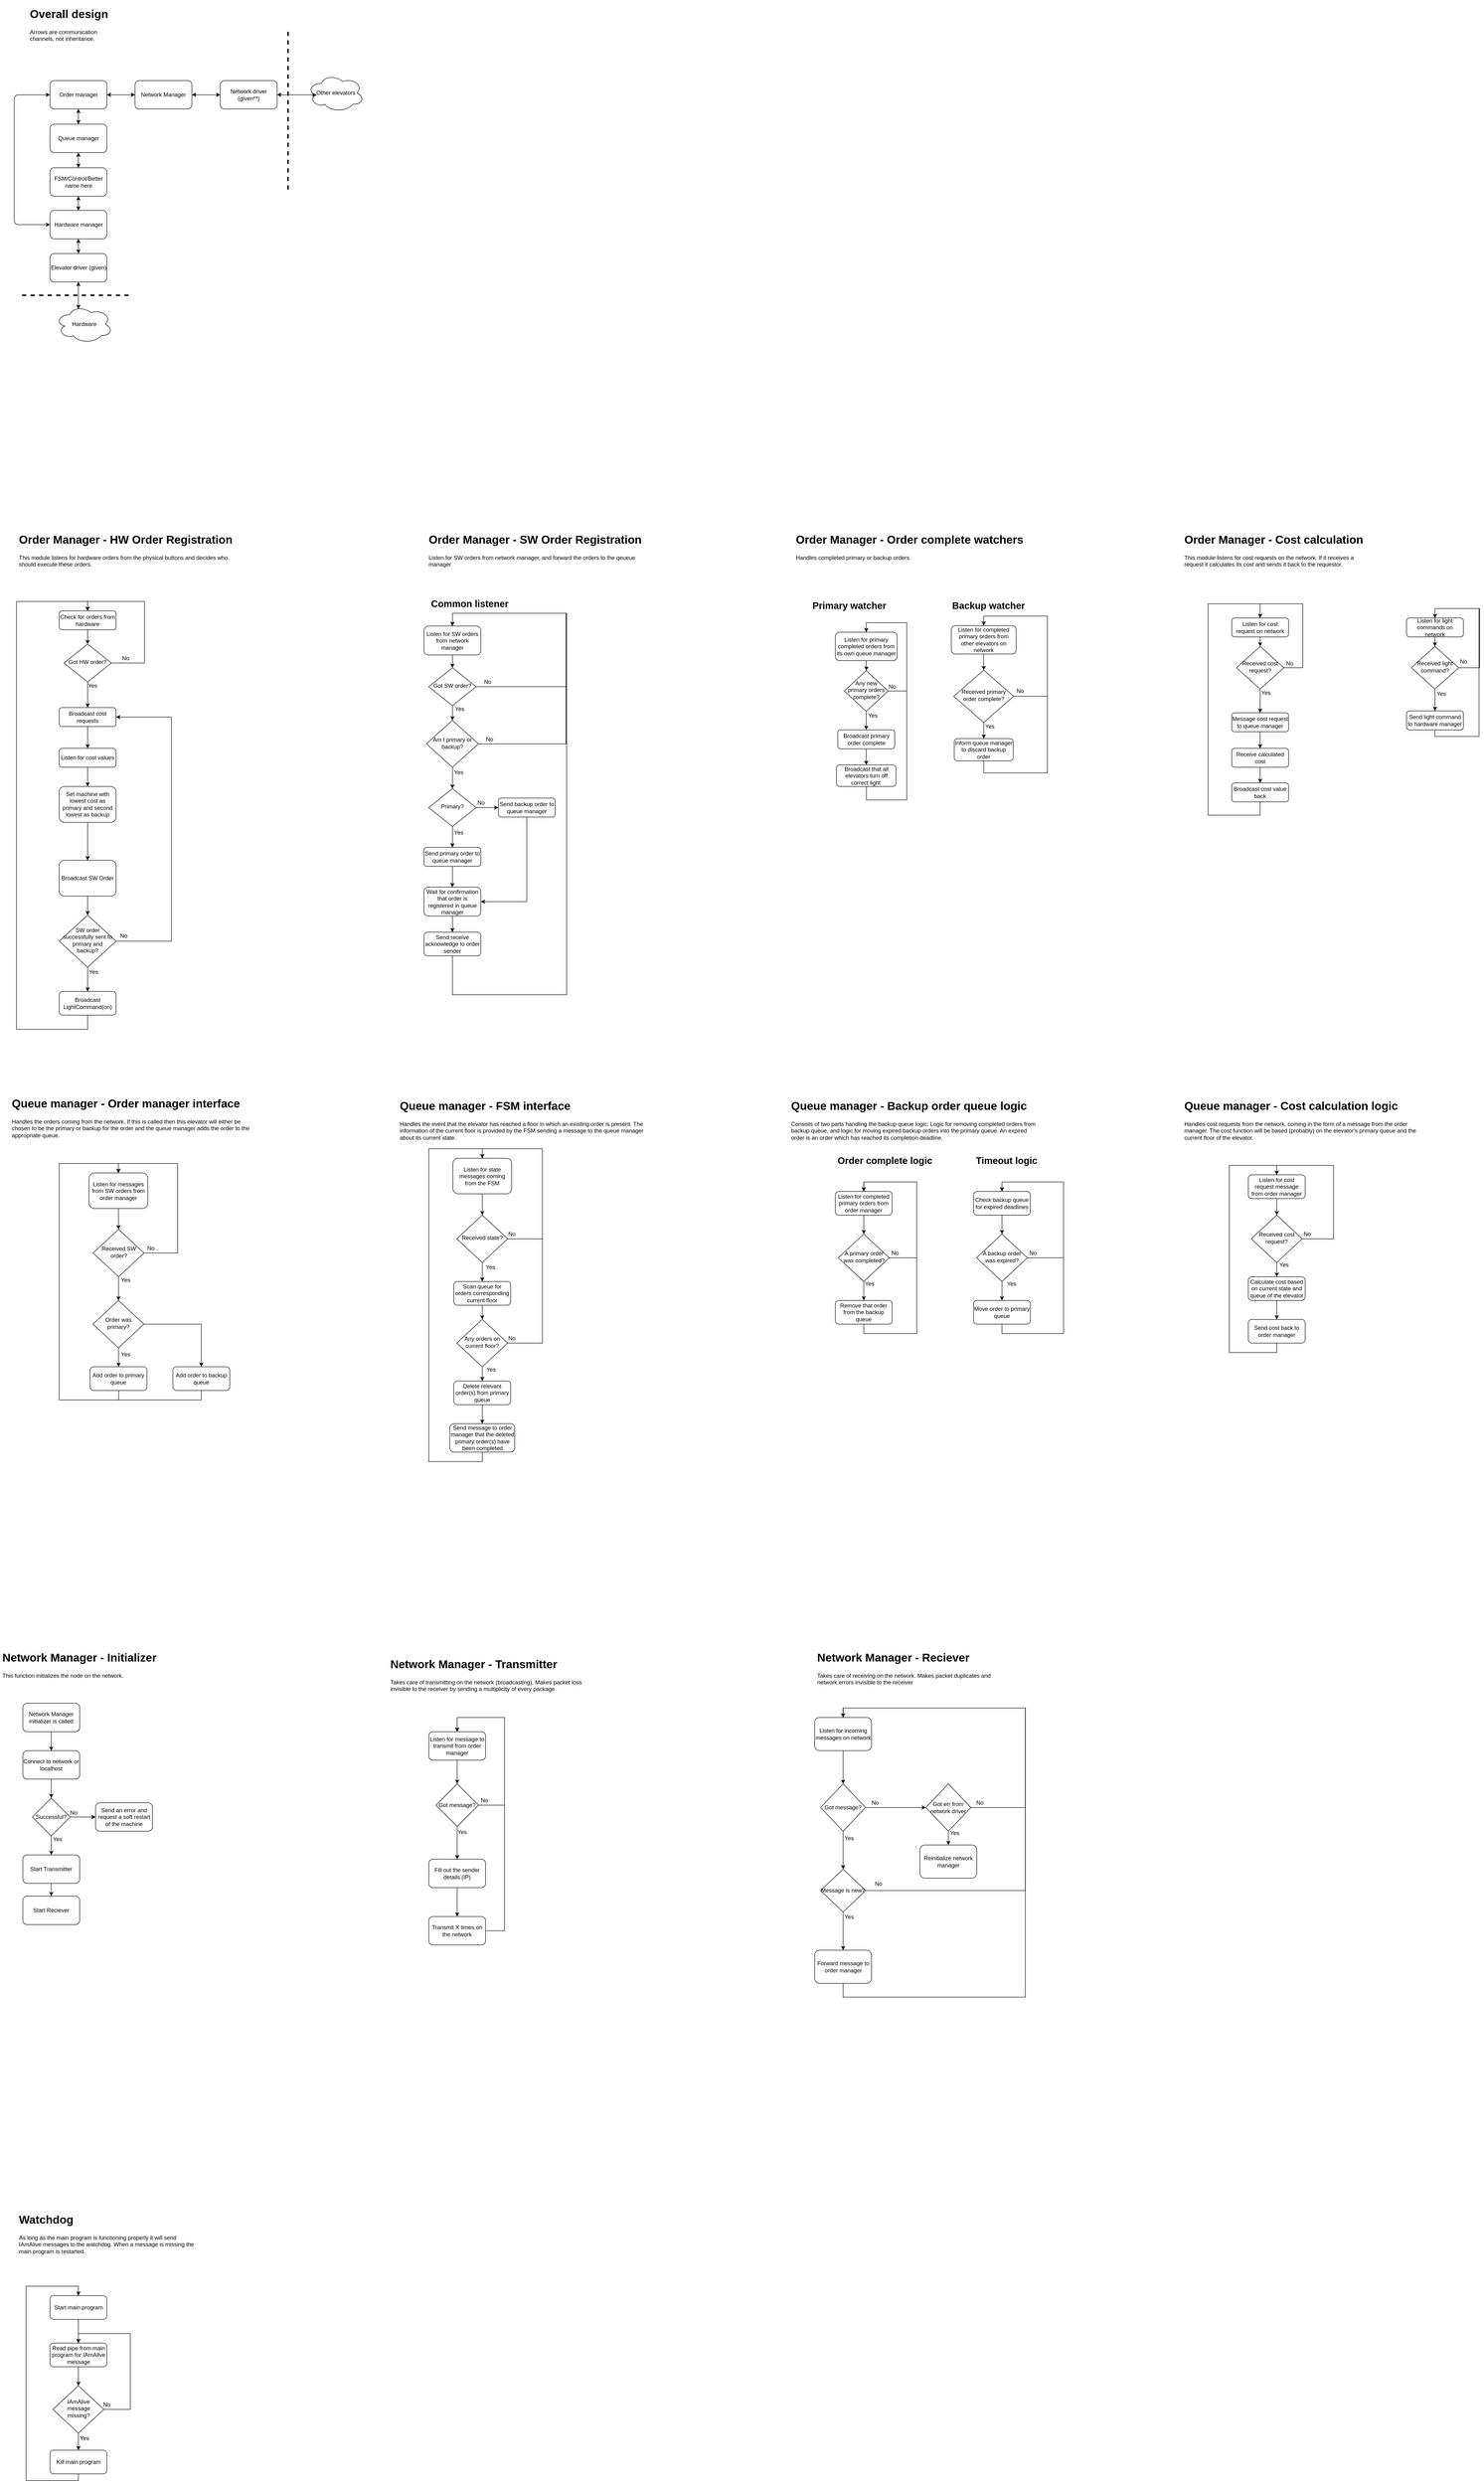 <mxfile version="12.6.7" type="device"><diagram id="C5RBs43oDa-KdzZeNtuy" name="Page-1"><mxGraphModel dx="4815" dy="3104" grid="1" gridSize="10" guides="1" tooltips="1" connect="1" arrows="1" fold="1" page="1" pageScale="1" pageWidth="827" pageHeight="1169" background="none" math="0" shadow="0"><root><mxCell id="WIyWlLk6GJQsqaUBKTNV-0"/><mxCell id="WIyWlLk6GJQsqaUBKTNV-1" parent="WIyWlLk6GJQsqaUBKTNV-0"/><mxCell id="woL1qmshhYIyrPWZytXS-4" value="" style="edgeStyle=orthogonalEdgeStyle;rounded=0;orthogonalLoop=1;jettySize=auto;html=1;entryX=0.5;entryY=0;entryDx=0;entryDy=0;" parent="WIyWlLk6GJQsqaUBKTNV-1" source="woL1qmshhYIyrPWZytXS-0" target="woL1qmshhYIyrPWZytXS-1" edge="1"><mxGeometry relative="1" as="geometry"><mxPoint x="-480" y="295" as="targetPoint"/><Array as="points"><mxPoint x="-490" y="295"/><mxPoint x="-490" y="165"/><mxPoint x="-610" y="165"/></Array></mxGeometry></mxCell><mxCell id="woL1qmshhYIyrPWZytXS-5" value="&lt;div&gt;No&lt;/div&gt;" style="text;html=1;align=center;verticalAlign=middle;resizable=0;points=[];labelBackgroundColor=#ffffff;" parent="woL1qmshhYIyrPWZytXS-4" vertex="1" connectable="0"><mxGeometry x="-0.706" y="-1" relative="1" as="geometry"><mxPoint x="-20" y="-11" as="offset"/></mxGeometry></mxCell><mxCell id="woL1qmshhYIyrPWZytXS-7" value="" style="edgeStyle=orthogonalEdgeStyle;rounded=0;orthogonalLoop=1;jettySize=auto;html=1;entryX=0.5;entryY=0;entryDx=0;entryDy=0;" parent="WIyWlLk6GJQsqaUBKTNV-1" source="woL1qmshhYIyrPWZytXS-0" target="woL1qmshhYIyrPWZytXS-10" edge="1"><mxGeometry relative="1" as="geometry"><mxPoint x="-610" y="375" as="targetPoint"/></mxGeometry></mxCell><mxCell id="woL1qmshhYIyrPWZytXS-8" value="Yes" style="text;html=1;align=center;verticalAlign=middle;resizable=0;points=[];labelBackgroundColor=#ffffff;" parent="woL1qmshhYIyrPWZytXS-7" vertex="1" connectable="0"><mxGeometry x="-0.702" y="-1" relative="1" as="geometry"><mxPoint x="11" as="offset"/></mxGeometry></mxCell><mxCell id="woL1qmshhYIyrPWZytXS-0" value="Got HW order?" style="rhombus;whiteSpace=wrap;html=1;shadow=0;fontFamily=Helvetica;fontSize=12;align=center;strokeWidth=1;spacing=6;spacingTop=-4;" parent="WIyWlLk6GJQsqaUBKTNV-1" vertex="1"><mxGeometry x="-660" y="255" width="100" height="80" as="geometry"/></mxCell><mxCell id="woL1qmshhYIyrPWZytXS-2" value="" style="edgeStyle=orthogonalEdgeStyle;rounded=0;orthogonalLoop=1;jettySize=auto;html=1;" parent="WIyWlLk6GJQsqaUBKTNV-1" source="woL1qmshhYIyrPWZytXS-1" target="woL1qmshhYIyrPWZytXS-0" edge="1"><mxGeometry relative="1" as="geometry"/></mxCell><mxCell id="woL1qmshhYIyrPWZytXS-1" value="Check for  orders from hardware" style="rounded=1;whiteSpace=wrap;html=1;fontSize=12;glass=0;strokeWidth=1;shadow=0;" parent="WIyWlLk6GJQsqaUBKTNV-1" vertex="1"><mxGeometry x="-670" y="185" width="120" height="40" as="geometry"/></mxCell><mxCell id="woL1qmshhYIyrPWZytXS-19" value="" style="edgeStyle=orthogonalEdgeStyle;rounded=0;orthogonalLoop=1;jettySize=auto;html=1;" parent="WIyWlLk6GJQsqaUBKTNV-1" source="woL1qmshhYIyrPWZytXS-10" target="woL1qmshhYIyrPWZytXS-18" edge="1"><mxGeometry relative="1" as="geometry"/></mxCell><mxCell id="woL1qmshhYIyrPWZytXS-10" value="Broadcast cost requests" style="rounded=1;whiteSpace=wrap;html=1;fontSize=12;glass=0;strokeWidth=1;shadow=0;" parent="WIyWlLk6GJQsqaUBKTNV-1" vertex="1"><mxGeometry x="-670" y="389" width="120" height="40" as="geometry"/></mxCell><mxCell id="woL1qmshhYIyrPWZytXS-26" value="" style="edgeStyle=orthogonalEdgeStyle;rounded=0;orthogonalLoop=1;jettySize=auto;html=1;entryX=0.5;entryY=0;entryDx=0;entryDy=0;" parent="WIyWlLk6GJQsqaUBKTNV-1" source="woL1qmshhYIyrPWZytXS-18" target="woL1qmshhYIyrPWZytXS-22" edge="1"><mxGeometry relative="1" as="geometry"><mxPoint x="-610" y="556" as="targetPoint"/></mxGeometry></mxCell><mxCell id="woL1qmshhYIyrPWZytXS-18" value="Listen for cost values" style="rounded=1;whiteSpace=wrap;html=1;fontSize=12;glass=0;strokeWidth=1;shadow=0;" parent="WIyWlLk6GJQsqaUBKTNV-1" vertex="1"><mxGeometry x="-670" y="475" width="120" height="40" as="geometry"/></mxCell><mxCell id="Q7g4StFZL1UGxKQSrISa-6" value="" style="edgeStyle=orthogonalEdgeStyle;rounded=0;orthogonalLoop=1;jettySize=auto;html=1;" parent="WIyWlLk6GJQsqaUBKTNV-1" source="woL1qmshhYIyrPWZytXS-22" target="Q7g4StFZL1UGxKQSrISa-5" edge="1"><mxGeometry relative="1" as="geometry"/></mxCell><mxCell id="woL1qmshhYIyrPWZytXS-22" value="Set machine with lowest cost as primary and second lowest as backup" style="rounded=1;whiteSpace=wrap;html=1;fontSize=12;glass=0;strokeWidth=1;shadow=0;" parent="WIyWlLk6GJQsqaUBKTNV-1" vertex="1"><mxGeometry x="-670" y="555.5" width="120" height="75.71" as="geometry"/></mxCell><mxCell id="Q7g4StFZL1UGxKQSrISa-7" value="" style="edgeStyle=orthogonalEdgeStyle;rounded=0;orthogonalLoop=1;jettySize=auto;html=1;" parent="WIyWlLk6GJQsqaUBKTNV-1" source="Q7g4StFZL1UGxKQSrISa-5" target="woL1qmshhYIyrPWZytXS-46" edge="1"><mxGeometry relative="1" as="geometry"/></mxCell><mxCell id="Q7g4StFZL1UGxKQSrISa-5" value="Broadcast SW Order" style="rounded=1;whiteSpace=wrap;html=1;fontSize=12;glass=0;strokeWidth=1;shadow=0;" parent="WIyWlLk6GJQsqaUBKTNV-1" vertex="1"><mxGeometry x="-670" y="711.21" width="120" height="75.71" as="geometry"/></mxCell><mxCell id="woL1qmshhYIyrPWZytXS-49" value="" style="edgeStyle=orthogonalEdgeStyle;rounded=0;orthogonalLoop=1;jettySize=auto;html=1;entryX=1;entryY=0.5;entryDx=0;entryDy=0;" parent="WIyWlLk6GJQsqaUBKTNV-1" source="woL1qmshhYIyrPWZytXS-46" target="woL1qmshhYIyrPWZytXS-10" edge="1"><mxGeometry relative="1" as="geometry"><mxPoint x="-400" y="705" as="targetPoint"/><Array as="points"><mxPoint x="-433" y="882"/><mxPoint x="-433" y="409"/></Array></mxGeometry></mxCell><mxCell id="woL1qmshhYIyrPWZytXS-50" value="No" style="text;html=1;align=center;verticalAlign=middle;resizable=0;points=[];labelBackgroundColor=#ffffff;" parent="woL1qmshhYIyrPWZytXS-49" vertex="1" connectable="0"><mxGeometry x="-0.232" y="-3" relative="1" as="geometry"><mxPoint x="-104" y="143.65" as="offset"/></mxGeometry></mxCell><mxCell id="woL1qmshhYIyrPWZytXS-53" value="" style="edgeStyle=orthogonalEdgeStyle;rounded=0;orthogonalLoop=1;jettySize=auto;html=1;entryX=0.5;entryY=0;entryDx=0;entryDy=0;" parent="WIyWlLk6GJQsqaUBKTNV-1" source="woL1qmshhYIyrPWZytXS-46" target="woL1qmshhYIyrPWZytXS-55" edge="1"><mxGeometry relative="1" as="geometry"><mxPoint x="-610" y="1105" as="targetPoint"/></mxGeometry></mxCell><mxCell id="woL1qmshhYIyrPWZytXS-54" value="Yes" style="text;html=1;align=center;verticalAlign=middle;resizable=0;points=[];labelBackgroundColor=#ffffff;" parent="woL1qmshhYIyrPWZytXS-53" vertex="1" connectable="0"><mxGeometry x="-0.735" relative="1" as="geometry"><mxPoint x="12" y="3.17" as="offset"/></mxGeometry></mxCell><mxCell id="woL1qmshhYIyrPWZytXS-46" value="SW order successfully sent to primary and backup?" style="rhombus;whiteSpace=wrap;html=1;shadow=0;fontFamily=Helvetica;fontSize=12;align=center;strokeWidth=1;spacing=6;spacingTop=-4;" parent="WIyWlLk6GJQsqaUBKTNV-1" vertex="1"><mxGeometry x="-670" y="827" width="120" height="110" as="geometry"/></mxCell><mxCell id="woL1qmshhYIyrPWZytXS-57" value="" style="edgeStyle=orthogonalEdgeStyle;rounded=0;orthogonalLoop=1;jettySize=auto;html=1;entryX=0.5;entryY=0;entryDx=0;entryDy=0;" parent="WIyWlLk6GJQsqaUBKTNV-1" source="woL1qmshhYIyrPWZytXS-55" target="woL1qmshhYIyrPWZytXS-1" edge="1"><mxGeometry relative="1" as="geometry"><mxPoint x="-720" y="165" as="targetPoint"/><Array as="points"><mxPoint x="-610" y="1068"/><mxPoint x="-760" y="1068"/><mxPoint x="-760" y="165"/><mxPoint x="-610" y="165"/></Array></mxGeometry></mxCell><mxCell id="woL1qmshhYIyrPWZytXS-55" value="Broadcast LightCommand(on)" style="rounded=1;whiteSpace=wrap;html=1;fontSize=12;glass=0;strokeWidth=1;shadow=0;" parent="WIyWlLk6GJQsqaUBKTNV-1" vertex="1"><mxGeometry x="-670" y="988" width="120" height="50" as="geometry"/></mxCell><mxCell id="woL1qmshhYIyrPWZytXS-60" value="&lt;h1&gt;Order Manager - HW Order Registration&lt;br&gt;&lt;/h1&gt;&lt;p&gt;This module listens for hardware orders from the physical buttons and decides who should execute these orders.&lt;br&gt;&lt;/p&gt;" style="text;html=1;strokeColor=none;fillColor=none;spacing=5;spacingTop=-20;whiteSpace=wrap;overflow=hidden;rounded=0;" parent="WIyWlLk6GJQsqaUBKTNV-1" vertex="1"><mxGeometry x="-760" y="15" width="470" height="120" as="geometry"/></mxCell><mxCell id="woL1qmshhYIyrPWZytXS-65" value="&lt;h1&gt;Order Manager - SW Order Registration&lt;br&gt;&lt;/h1&gt;&lt;p&gt;Listen for SW orders from network manager, and forward the orders to the qeueue manager&lt;br&gt;&lt;/p&gt;" style="text;html=1;strokeColor=none;fillColor=none;spacing=5;spacingTop=-20;whiteSpace=wrap;overflow=hidden;rounded=0;" parent="WIyWlLk6GJQsqaUBKTNV-1" vertex="1"><mxGeometry x="105" y="15" width="475" height="136" as="geometry"/></mxCell><mxCell id="woL1qmshhYIyrPWZytXS-66" value="&lt;h1&gt;Order Manager - Cost calculation&lt;br&gt;&lt;/h1&gt;&lt;p&gt;This module listens for cost requests on the network. If it receives a request it calculates its cost and sends it back to the requestor.&lt;br&gt;&lt;/p&gt;" style="text;html=1;strokeColor=none;fillColor=none;spacing=5;spacingTop=-20;whiteSpace=wrap;overflow=hidden;rounded=0;" parent="WIyWlLk6GJQsqaUBKTNV-1" vertex="1"><mxGeometry x="1700" y="15" width="390" height="120" as="geometry"/></mxCell><mxCell id="woL1qmshhYIyrPWZytXS-69" value="" style="edgeStyle=orthogonalEdgeStyle;rounded=0;orthogonalLoop=1;jettySize=auto;html=1;" parent="WIyWlLk6GJQsqaUBKTNV-1" source="woL1qmshhYIyrPWZytXS-67" target="woL1qmshhYIyrPWZytXS-68" edge="1"><mxGeometry relative="1" as="geometry"/></mxCell><mxCell id="woL1qmshhYIyrPWZytXS-67" value="&lt;div&gt;Listen for cost request on network&lt;/div&gt;" style="rounded=1;whiteSpace=wrap;html=1;fontSize=12;glass=0;strokeWidth=1;shadow=0;" parent="WIyWlLk6GJQsqaUBKTNV-1" vertex="1"><mxGeometry x="1805" y="200" width="120" height="40" as="geometry"/></mxCell><mxCell id="woL1qmshhYIyrPWZytXS-71" value="" style="edgeStyle=orthogonalEdgeStyle;rounded=0;orthogonalLoop=1;jettySize=auto;html=1;entryX=0.5;entryY=0;entryDx=0;entryDy=0;" parent="WIyWlLk6GJQsqaUBKTNV-1" source="woL1qmshhYIyrPWZytXS-68" target="woL1qmshhYIyrPWZytXS-76" edge="1"><mxGeometry relative="1" as="geometry"><mxPoint x="1865" y="430" as="targetPoint"/></mxGeometry></mxCell><mxCell id="woL1qmshhYIyrPWZytXS-75" value="Yes" style="text;html=1;align=center;verticalAlign=middle;resizable=0;points=[];labelBackgroundColor=#ffffff;" parent="woL1qmshhYIyrPWZytXS-71" vertex="1" connectable="0"><mxGeometry x="-0.786" y="1" relative="1" as="geometry"><mxPoint x="11" y="2" as="offset"/></mxGeometry></mxCell><mxCell id="woL1qmshhYIyrPWZytXS-78" value="" style="edgeStyle=orthogonalEdgeStyle;rounded=0;orthogonalLoop=1;jettySize=auto;html=1;entryX=0.5;entryY=0;entryDx=0;entryDy=0;" parent="WIyWlLk6GJQsqaUBKTNV-1" source="woL1qmshhYIyrPWZytXS-68" target="woL1qmshhYIyrPWZytXS-67" edge="1"><mxGeometry relative="1" as="geometry"><mxPoint x="1995" y="305" as="targetPoint"/><Array as="points"><mxPoint x="1955" y="305"/><mxPoint x="1955" y="170"/><mxPoint x="1865" y="170"/></Array></mxGeometry></mxCell><mxCell id="woL1qmshhYIyrPWZytXS-79" value="No" style="text;html=1;align=center;verticalAlign=middle;resizable=0;points=[];labelBackgroundColor=#ffffff;" parent="woL1qmshhYIyrPWZytXS-78" vertex="1" connectable="0"><mxGeometry x="-0.939" relative="1" as="geometry"><mxPoint x="2.38" y="-9" as="offset"/></mxGeometry></mxCell><mxCell id="woL1qmshhYIyrPWZytXS-68" value="Received cost request?" style="rhombus;whiteSpace=wrap;html=1;shadow=0;fontFamily=Helvetica;fontSize=12;align=center;strokeWidth=1;spacing=6;spacingTop=-4;" parent="WIyWlLk6GJQsqaUBKTNV-1" vertex="1"><mxGeometry x="1815" y="260" width="100" height="90" as="geometry"/></mxCell><mxCell id="AmEy9GmEABjErmSXHS2B-52" value="" style="edgeStyle=orthogonalEdgeStyle;rounded=0;orthogonalLoop=1;jettySize=auto;html=1;" parent="WIyWlLk6GJQsqaUBKTNV-1" source="woL1qmshhYIyrPWZytXS-76" target="AmEy9GmEABjErmSXHS2B-51" edge="1"><mxGeometry relative="1" as="geometry"/></mxCell><mxCell id="woL1qmshhYIyrPWZytXS-76" value="Message cost request to queue manager" style="rounded=1;whiteSpace=wrap;html=1;fontSize=12;glass=0;strokeWidth=1;shadow=0;" parent="WIyWlLk6GJQsqaUBKTNV-1" vertex="1"><mxGeometry x="1805" y="400" width="120" height="40" as="geometry"/></mxCell><mxCell id="woL1qmshhYIyrPWZytXS-84" value="" style="edgeStyle=orthogonalEdgeStyle;rounded=0;orthogonalLoop=1;jettySize=auto;html=1;entryX=0.5;entryY=0;entryDx=0;entryDy=0;" parent="WIyWlLk6GJQsqaUBKTNV-1" source="woL1qmshhYIyrPWZytXS-81" target="woL1qmshhYIyrPWZytXS-67" edge="1"><mxGeometry relative="1" as="geometry"><mxPoint x="1765" y="230" as="targetPoint"/><Array as="points"><mxPoint x="1865" y="616"/><mxPoint x="1755" y="616"/><mxPoint x="1755" y="170"/><mxPoint x="1865" y="170"/></Array></mxGeometry></mxCell><mxCell id="woL1qmshhYIyrPWZytXS-81" value="Broadcast cost value back" style="rounded=1;whiteSpace=wrap;html=1;fontSize=12;glass=0;strokeWidth=1;shadow=0;" parent="WIyWlLk6GJQsqaUBKTNV-1" vertex="1"><mxGeometry x="1805" y="548" width="120" height="40" as="geometry"/></mxCell><mxCell id="woL1qmshhYIyrPWZytXS-85" value="&lt;h1&gt;Overall design&lt;br&gt;&lt;/h1&gt;&lt;p&gt;Arrows are communication channels, not inheritance.&lt;/p&gt;" style="text;html=1;strokeColor=none;fillColor=none;spacing=5;spacingTop=-20;whiteSpace=wrap;overflow=hidden;rounded=0;" parent="WIyWlLk6GJQsqaUBKTNV-1" vertex="1"><mxGeometry x="-737" y="-1094" width="190" height="120" as="geometry"/></mxCell><mxCell id="woL1qmshhYIyrPWZytXS-88" value="" style="edgeStyle=orthogonalEdgeStyle;rounded=0;orthogonalLoop=1;jettySize=auto;html=1;" parent="WIyWlLk6GJQsqaUBKTNV-1" source="woL1qmshhYIyrPWZytXS-86" target="woL1qmshhYIyrPWZytXS-87" edge="1"><mxGeometry relative="1" as="geometry"/></mxCell><mxCell id="woL1qmshhYIyrPWZytXS-86" value="Listen for SW orders from network manager " style="rounded=1;whiteSpace=wrap;html=1;fontSize=12;glass=0;strokeWidth=1;shadow=0;" parent="WIyWlLk6GJQsqaUBKTNV-1" vertex="1"><mxGeometry x="100" y="217" width="120" height="61" as="geometry"/></mxCell><mxCell id="woL1qmshhYIyrPWZytXS-90" value="" style="edgeStyle=orthogonalEdgeStyle;rounded=0;orthogonalLoop=1;jettySize=auto;html=1;entryX=0.5;entryY=0;entryDx=0;entryDy=0;" parent="WIyWlLk6GJQsqaUBKTNV-1" source="woL1qmshhYIyrPWZytXS-87" target="woL1qmshhYIyrPWZytXS-86" edge="1"><mxGeometry relative="1" as="geometry"><mxPoint x="290.0" y="345.0" as="targetPoint"/><Array as="points"><mxPoint x="400" y="345"/><mxPoint x="400" y="190"/><mxPoint x="160" y="190"/></Array></mxGeometry></mxCell><mxCell id="woL1qmshhYIyrPWZytXS-91" value="No" style="text;html=1;align=center;verticalAlign=middle;resizable=0;points=[];labelBackgroundColor=#ffffff;" parent="woL1qmshhYIyrPWZytXS-90" vertex="1" connectable="0"><mxGeometry x="-0.915" y="1" relative="1" as="geometry"><mxPoint x="-2.37" y="-8.97" as="offset"/></mxGeometry></mxCell><mxCell id="woL1qmshhYIyrPWZytXS-93" value="" style="edgeStyle=orthogonalEdgeStyle;rounded=0;orthogonalLoop=1;jettySize=auto;html=1;" parent="WIyWlLk6GJQsqaUBKTNV-1" source="woL1qmshhYIyrPWZytXS-87" target="woL1qmshhYIyrPWZytXS-92" edge="1"><mxGeometry relative="1" as="geometry"/></mxCell><mxCell id="woL1qmshhYIyrPWZytXS-95" value="Yes" style="text;html=1;align=center;verticalAlign=middle;resizable=0;points=[];labelBackgroundColor=#ffffff;" parent="woL1qmshhYIyrPWZytXS-93" vertex="1" connectable="0"><mxGeometry x="-0.75" y="-1" relative="1" as="geometry"><mxPoint x="16" y="0.33" as="offset"/></mxGeometry></mxCell><mxCell id="woL1qmshhYIyrPWZytXS-87" value="Got SW order?" style="rhombus;whiteSpace=wrap;html=1;shadow=0;fontFamily=Helvetica;fontSize=12;align=center;strokeWidth=1;spacing=6;spacingTop=-4;" parent="WIyWlLk6GJQsqaUBKTNV-1" vertex="1"><mxGeometry x="110" y="305" width="100" height="80" as="geometry"/></mxCell><mxCell id="woL1qmshhYIyrPWZytXS-99" value="" style="edgeStyle=orthogonalEdgeStyle;rounded=0;orthogonalLoop=1;jettySize=auto;html=1;entryX=0.5;entryY=0;entryDx=0;entryDy=0;" parent="WIyWlLk6GJQsqaUBKTNV-1" source="woL1qmshhYIyrPWZytXS-92" target="woL1qmshhYIyrPWZytXS-86" edge="1"><mxGeometry relative="1" as="geometry"><mxPoint x="250" y="345" as="targetPoint"/><Array as="points"><mxPoint x="400" y="466"/><mxPoint x="400" y="190"/><mxPoint x="160" y="190"/></Array></mxGeometry></mxCell><mxCell id="woL1qmshhYIyrPWZytXS-100" value="No" style="text;html=1;align=center;verticalAlign=middle;resizable=0;points=[];labelBackgroundColor=#ffffff;" parent="woL1qmshhYIyrPWZytXS-99" vertex="1" connectable="0"><mxGeometry x="-0.767" y="2" relative="1" as="geometry"><mxPoint x="-62.5" y="-8" as="offset"/></mxGeometry></mxCell><mxCell id="woL1qmshhYIyrPWZytXS-142" value="" style="edgeStyle=orthogonalEdgeStyle;rounded=0;orthogonalLoop=1;jettySize=auto;html=1;strokeWidth=1;entryX=0.5;entryY=0;entryDx=0;entryDy=0;" parent="WIyWlLk6GJQsqaUBKTNV-1" source="woL1qmshhYIyrPWZytXS-92" target="woL1qmshhYIyrPWZytXS-141" edge="1"><mxGeometry relative="1" as="geometry"><mxPoint x="160" y="538" as="targetPoint"/></mxGeometry></mxCell><mxCell id="woL1qmshhYIyrPWZytXS-143" value="Yes" style="text;html=1;align=center;verticalAlign=middle;resizable=0;points=[];labelBackgroundColor=#ffffff;" parent="woL1qmshhYIyrPWZytXS-142" vertex="1" connectable="0"><mxGeometry x="-0.721" y="1" relative="1" as="geometry"><mxPoint x="12" y="3.81" as="offset"/></mxGeometry></mxCell><mxCell id="woL1qmshhYIyrPWZytXS-92" value="Am I primary or backup?" style="rhombus;whiteSpace=wrap;html=1;shadow=0;fontFamily=Helvetica;fontSize=12;align=center;strokeWidth=1;spacing=6;spacingTop=-4;" parent="WIyWlLk6GJQsqaUBKTNV-1" vertex="1"><mxGeometry x="105" y="416" width="110" height="99" as="geometry"/></mxCell><mxCell id="woL1qmshhYIyrPWZytXS-145" value="" style="edgeStyle=orthogonalEdgeStyle;rounded=0;orthogonalLoop=1;jettySize=auto;html=1;strokeWidth=1;entryX=0;entryY=0.5;entryDx=0;entryDy=0;" parent="WIyWlLk6GJQsqaUBKTNV-1" source="woL1qmshhYIyrPWZytXS-141" target="woL1qmshhYIyrPWZytXS-146" edge="1"><mxGeometry relative="1" as="geometry"><mxPoint x="290" y="589.29" as="targetPoint"/></mxGeometry></mxCell><mxCell id="woL1qmshhYIyrPWZytXS-151" value="No" style="text;html=1;align=center;verticalAlign=middle;resizable=0;points=[];labelBackgroundColor=#ffffff;" parent="woL1qmshhYIyrPWZytXS-145" vertex="1" connectable="0"><mxGeometry x="-0.719" relative="1" as="geometry"><mxPoint x="3.33" y="-10.67" as="offset"/></mxGeometry></mxCell><mxCell id="woL1qmshhYIyrPWZytXS-149" value="" style="edgeStyle=orthogonalEdgeStyle;rounded=0;orthogonalLoop=1;jettySize=auto;html=1;strokeWidth=1;entryX=0.5;entryY=0;entryDx=0;entryDy=0;" parent="WIyWlLk6GJQsqaUBKTNV-1" source="woL1qmshhYIyrPWZytXS-141" target="woL1qmshhYIyrPWZytXS-147" edge="1"><mxGeometry relative="1" as="geometry"><mxPoint x="160" y="709.29" as="targetPoint"/></mxGeometry></mxCell><mxCell id="woL1qmshhYIyrPWZytXS-150" value="Yes" style="text;html=1;align=center;verticalAlign=middle;resizable=0;points=[];labelBackgroundColor=#ffffff;" parent="woL1qmshhYIyrPWZytXS-149" vertex="1" connectable="0"><mxGeometry x="0.097" y="-10" relative="1" as="geometry"><mxPoint x="23" y="-11.17" as="offset"/></mxGeometry></mxCell><mxCell id="woL1qmshhYIyrPWZytXS-141" value="Primary?" style="rhombus;whiteSpace=wrap;html=1;shadow=0;fontFamily=Helvetica;fontSize=12;align=center;strokeWidth=1;spacing=6;spacingTop=-4;" parent="WIyWlLk6GJQsqaUBKTNV-1" vertex="1"><mxGeometry x="110" y="560" width="100" height="80" as="geometry"/></mxCell><mxCell id="woL1qmshhYIyrPWZytXS-102" value="Network driver (given**)" style="rounded=1;whiteSpace=wrap;html=1;" parent="WIyWlLk6GJQsqaUBKTNV-1" vertex="1"><mxGeometry x="-330.0" y="-934" width="120" height="60" as="geometry"/></mxCell><mxCell id="woL1qmshhYIyrPWZytXS-103" value="Order manager" style="rounded=1;whiteSpace=wrap;html=1;" parent="WIyWlLk6GJQsqaUBKTNV-1" vertex="1"><mxGeometry x="-689.5" y="-934" width="120" height="60" as="geometry"/></mxCell><mxCell id="woL1qmshhYIyrPWZytXS-104" value="FSM/Control/Better name here" style="rounded=1;whiteSpace=wrap;html=1;" parent="WIyWlLk6GJQsqaUBKTNV-1" vertex="1"><mxGeometry x="-689.5" y="-750" width="120" height="60" as="geometry"/></mxCell><mxCell id="woL1qmshhYIyrPWZytXS-105" value="Elevator driver (given)" style="rounded=1;whiteSpace=wrap;html=1;" parent="WIyWlLk6GJQsqaUBKTNV-1" vertex="1"><mxGeometry x="-689.5" y="-569" width="120" height="60" as="geometry"/></mxCell><mxCell id="woL1qmshhYIyrPWZytXS-114" value="Other elevators" style="ellipse;shape=cloud;whiteSpace=wrap;html=1;" parent="WIyWlLk6GJQsqaUBKTNV-1" vertex="1"><mxGeometry x="-146.41" y="-948" width="120" height="80" as="geometry"/></mxCell><mxCell id="woL1qmshhYIyrPWZytXS-115" value="" style="endArrow=none;dashed=1;html=1;strokeWidth=3;" parent="WIyWlLk6GJQsqaUBKTNV-1" edge="1"><mxGeometry width="50" height="50" relative="1" as="geometry"><mxPoint x="-187.0" y="-704" as="sourcePoint"/><mxPoint x="-187.0" y="-1044" as="targetPoint"/></mxGeometry></mxCell><mxCell id="woL1qmshhYIyrPWZytXS-125" value="" style="endArrow=classic;startArrow=classic;html=1;strokeWidth=1;entryX=0.16;entryY=0.55;entryDx=0;entryDy=0;entryPerimeter=0;exitX=1;exitY=0.5;exitDx=0;exitDy=0;" parent="WIyWlLk6GJQsqaUBKTNV-1" source="woL1qmshhYIyrPWZytXS-102" target="woL1qmshhYIyrPWZytXS-114" edge="1"><mxGeometry width="50" height="50" relative="1" as="geometry"><mxPoint x="-137" y="-714" as="sourcePoint"/><mxPoint x="-87" y="-764" as="targetPoint"/></mxGeometry></mxCell><mxCell id="woL1qmshhYIyrPWZytXS-127" value="&lt;h1 style=&quot;font-size: 20px&quot;&gt;Common listener&lt;br&gt;&lt;/h1&gt;" style="text;html=1;strokeColor=none;fillColor=none;spacing=5;spacingTop=-20;whiteSpace=wrap;overflow=hidden;rounded=0;" parent="WIyWlLk6GJQsqaUBKTNV-1" vertex="1"><mxGeometry x="110" y="155" width="175" height="30" as="geometry"/></mxCell><mxCell id="AmEy9GmEABjErmSXHS2B-14" style="edgeStyle=orthogonalEdgeStyle;rounded=0;orthogonalLoop=1;jettySize=auto;html=1;entryX=0.5;entryY=0;entryDx=0;entryDy=0;" parent="WIyWlLk6GJQsqaUBKTNV-1" source="woL1qmshhYIyrPWZytXS-135" target="woL1qmshhYIyrPWZytXS-158" edge="1"><mxGeometry relative="1" as="geometry"/></mxCell><mxCell id="AmEy9GmEABjErmSXHS2B-15" value="Yes" style="text;html=1;align=center;verticalAlign=middle;resizable=0;points=[];labelBackgroundColor=#ffffff;" parent="AmEy9GmEABjErmSXHS2B-14" vertex="1" connectable="0"><mxGeometry x="-0.698" relative="1" as="geometry"><mxPoint x="13.46" y="3.29" as="offset"/></mxGeometry></mxCell><mxCell id="AmEy9GmEABjErmSXHS2B-18" style="edgeStyle=orthogonalEdgeStyle;rounded=0;orthogonalLoop=1;jettySize=auto;html=1;entryX=0.5;entryY=0;entryDx=0;entryDy=0;" parent="WIyWlLk6GJQsqaUBKTNV-1" source="woL1qmshhYIyrPWZytXS-135" target="woL1qmshhYIyrPWZytXS-154" edge="1"><mxGeometry relative="1" as="geometry"><mxPoint x="1130" y="211" as="targetPoint"/><Array as="points"><mxPoint x="1119" y="354"/><mxPoint x="1119" y="210"/><mxPoint x="1034" y="210"/></Array></mxGeometry></mxCell><mxCell id="AmEy9GmEABjErmSXHS2B-20" value="No" style="text;html=1;align=center;verticalAlign=middle;resizable=0;points=[];labelBackgroundColor=#ffffff;" parent="AmEy9GmEABjErmSXHS2B-18" vertex="1" connectable="0"><mxGeometry x="-0.896" relative="1" as="geometry"><mxPoint x="-6.95" y="-9" as="offset"/></mxGeometry></mxCell><mxCell id="woL1qmshhYIyrPWZytXS-135" value="Any new primary orders complete?" style="rhombus;whiteSpace=wrap;html=1;shadow=0;fontFamily=Helvetica;fontSize=12;align=center;strokeWidth=1;spacing=6;spacingTop=-4;" parent="WIyWlLk6GJQsqaUBKTNV-1" vertex="1"><mxGeometry x="987.25" y="311" width="92.5" height="86" as="geometry"/></mxCell><mxCell id="AmEy9GmEABjErmSXHS2B-7" style="edgeStyle=orthogonalEdgeStyle;rounded=0;orthogonalLoop=1;jettySize=auto;html=1;entryX=1;entryY=0.5;entryDx=0;entryDy=0;" parent="WIyWlLk6GJQsqaUBKTNV-1" source="woL1qmshhYIyrPWZytXS-146" target="AmEy9GmEABjErmSXHS2B-3" edge="1"><mxGeometry relative="1" as="geometry"><Array as="points"><mxPoint x="317" y="798"/></Array></mxGeometry></mxCell><mxCell id="woL1qmshhYIyrPWZytXS-146" value="Send backup order to queue manager" style="rounded=1;whiteSpace=wrap;html=1;fontSize=12;glass=0;strokeWidth=1;shadow=0;" parent="WIyWlLk6GJQsqaUBKTNV-1" vertex="1"><mxGeometry x="257" y="580" width="120" height="40" as="geometry"/></mxCell><mxCell id="AmEy9GmEABjErmSXHS2B-4" value="" style="edgeStyle=orthogonalEdgeStyle;rounded=0;orthogonalLoop=1;jettySize=auto;html=1;" parent="WIyWlLk6GJQsqaUBKTNV-1" source="woL1qmshhYIyrPWZytXS-147" target="AmEy9GmEABjErmSXHS2B-3" edge="1"><mxGeometry relative="1" as="geometry"/></mxCell><mxCell id="woL1qmshhYIyrPWZytXS-147" value="Send primary order to queue manager" style="rounded=1;whiteSpace=wrap;html=1;fontSize=12;glass=0;strokeWidth=1;shadow=0;" parent="WIyWlLk6GJQsqaUBKTNV-1" vertex="1"><mxGeometry x="100" y="684" width="120" height="40" as="geometry"/></mxCell><mxCell id="woL1qmshhYIyrPWZytXS-155" value="" style="edgeStyle=orthogonalEdgeStyle;rounded=0;orthogonalLoop=1;jettySize=auto;html=1;strokeWidth=1;entryX=0.5;entryY=0;entryDx=0;entryDy=0;" parent="WIyWlLk6GJQsqaUBKTNV-1" source="woL1qmshhYIyrPWZytXS-154" target="woL1qmshhYIyrPWZytXS-135" edge="1"><mxGeometry relative="1" as="geometry"><mxPoint x="1033.514" y="295" as="targetPoint"/></mxGeometry></mxCell><mxCell id="woL1qmshhYIyrPWZytXS-154" value="Listen for primary completed orders from its own queue manager" style="rounded=1;whiteSpace=wrap;html=1;fontSize=12;glass=0;strokeWidth=1;shadow=0;" parent="WIyWlLk6GJQsqaUBKTNV-1" vertex="1"><mxGeometry x="968.25" y="230" width="130.5" height="60" as="geometry"/></mxCell><mxCell id="AmEy9GmEABjErmSXHS2B-19" style="edgeStyle=orthogonalEdgeStyle;rounded=0;orthogonalLoop=1;jettySize=auto;html=1;entryX=0.5;entryY=0;entryDx=0;entryDy=0;" parent="WIyWlLk6GJQsqaUBKTNV-1" target="woL1qmshhYIyrPWZytXS-154" edge="1"><mxGeometry relative="1" as="geometry"><Array as="points"><mxPoint x="1034" y="584"/><mxPoint x="1119" y="584"/><mxPoint x="1119" y="210"/><mxPoint x="1034" y="210"/></Array><mxPoint x="1034" y="547" as="sourcePoint"/></mxGeometry></mxCell><mxCell id="1vwC7VcsKzIShfrMTRst-3" value="" style="edgeStyle=orthogonalEdgeStyle;rounded=0;orthogonalLoop=1;jettySize=auto;html=1;" parent="WIyWlLk6GJQsqaUBKTNV-1" source="woL1qmshhYIyrPWZytXS-158" target="1vwC7VcsKzIShfrMTRst-2" edge="1"><mxGeometry relative="1" as="geometry"/></mxCell><mxCell id="woL1qmshhYIyrPWZytXS-158" value="Broadcast primary order complete" style="rounded=1;whiteSpace=wrap;html=1;fontSize=12;glass=0;strokeWidth=1;shadow=0;" parent="WIyWlLk6GJQsqaUBKTNV-1" vertex="1"><mxGeometry x="973.5" y="436" width="120" height="40" as="geometry"/></mxCell><mxCell id="1vwC7VcsKzIShfrMTRst-2" value="Broadcast that all elevators turn off correct light&amp;nbsp;" style="rounded=1;whiteSpace=wrap;html=1;fontSize=12;glass=0;strokeWidth=1;shadow=0;" parent="WIyWlLk6GJQsqaUBKTNV-1" vertex="1"><mxGeometry x="970.75" y="510" width="125.5" height="45.5" as="geometry"/></mxCell><mxCell id="woL1qmshhYIyrPWZytXS-164" value="&lt;h1 style=&quot;font-size: 20px&quot;&gt;Primary watcher&lt;br&gt;&lt;/h1&gt;" style="text;html=1;strokeColor=none;fillColor=none;spacing=5;spacingTop=-20;whiteSpace=wrap;overflow=hidden;rounded=0;" parent="WIyWlLk6GJQsqaUBKTNV-1" vertex="1"><mxGeometry x="915" y="159" width="175" height="30" as="geometry"/></mxCell><mxCell id="woL1qmshhYIyrPWZytXS-167" value="" style="edgeStyle=orthogonalEdgeStyle;rounded=0;orthogonalLoop=1;jettySize=auto;html=1;strokeWidth=1;entryX=0.5;entryY=0;entryDx=0;entryDy=0;" parent="WIyWlLk6GJQsqaUBKTNV-1" source="woL1qmshhYIyrPWZytXS-165" target="woL1qmshhYIyrPWZytXS-168" edge="1"><mxGeometry relative="1" as="geometry"><mxPoint x="1281.486" y="311" as="targetPoint"/></mxGeometry></mxCell><mxCell id="woL1qmshhYIyrPWZytXS-165" value="Listen for completed primary orders from other elevators on network" style="rounded=1;whiteSpace=wrap;html=1;fontSize=12;glass=0;strokeWidth=1;shadow=0;" parent="WIyWlLk6GJQsqaUBKTNV-1" vertex="1"><mxGeometry x="1213" y="216" width="137" height="60" as="geometry"/></mxCell><mxCell id="woL1qmshhYIyrPWZytXS-171" value="" style="edgeStyle=orthogonalEdgeStyle;rounded=0;orthogonalLoop=1;jettySize=auto;html=1;strokeWidth=1;entryX=0.5;entryY=0;entryDx=0;entryDy=0;" parent="WIyWlLk6GJQsqaUBKTNV-1" source="woL1qmshhYIyrPWZytXS-168" target="woL1qmshhYIyrPWZytXS-186" edge="1"><mxGeometry relative="1" as="geometry"><mxPoint x="1268" y="566.5" as="targetPoint"/></mxGeometry></mxCell><mxCell id="woL1qmshhYIyrPWZytXS-173" value="Yes" style="text;html=1;align=center;verticalAlign=middle;resizable=0;points=[];labelBackgroundColor=#ffffff;" parent="woL1qmshhYIyrPWZytXS-171" vertex="1" connectable="0"><mxGeometry x="-0.794" y="-1" relative="1" as="geometry"><mxPoint x="13" y="5.17" as="offset"/></mxGeometry></mxCell><mxCell id="woL1qmshhYIyrPWZytXS-175" value="" style="edgeStyle=orthogonalEdgeStyle;rounded=0;orthogonalLoop=1;jettySize=auto;html=1;strokeWidth=1;entryX=0.5;entryY=0;entryDx=0;entryDy=0;" parent="WIyWlLk6GJQsqaUBKTNV-1" source="woL1qmshhYIyrPWZytXS-168" target="woL1qmshhYIyrPWZytXS-165" edge="1"><mxGeometry relative="1" as="geometry"><mxPoint x="1491" y="355" as="targetPoint"/><Array as="points"><mxPoint x="1416" y="365"/><mxPoint x="1416" y="196"/><mxPoint x="1282" y="196"/></Array></mxGeometry></mxCell><mxCell id="woL1qmshhYIyrPWZytXS-189" value="No" style="text;html=1;align=center;verticalAlign=middle;resizable=0;points=[];labelBackgroundColor=#ffffff;" parent="woL1qmshhYIyrPWZytXS-175" vertex="1" connectable="0"><mxGeometry x="-0.723" y="-2" relative="1" as="geometry"><mxPoint x="-41.69" y="-13.3" as="offset"/></mxGeometry></mxCell><mxCell id="woL1qmshhYIyrPWZytXS-168" value="Received primary order complete?" style="rhombus;whiteSpace=wrap;html=1;shadow=0;fontFamily=Helvetica;fontSize=12;align=center;strokeWidth=1;spacing=6;spacingTop=-4;" parent="WIyWlLk6GJQsqaUBKTNV-1" vertex="1"><mxGeometry x="1218.25" y="310" width="126.5" height="110.5" as="geometry"/></mxCell><mxCell id="woL1qmshhYIyrPWZytXS-187" style="edgeStyle=orthogonalEdgeStyle;rounded=0;orthogonalLoop=1;jettySize=auto;html=1;strokeWidth=1;entryX=0.5;entryY=0;entryDx=0;entryDy=0;" parent="WIyWlLk6GJQsqaUBKTNV-1" source="woL1qmshhYIyrPWZytXS-186" target="woL1qmshhYIyrPWZytXS-165" edge="1"><mxGeometry relative="1" as="geometry"><Array as="points"><mxPoint x="1282" y="527"/><mxPoint x="1416" y="527"/><mxPoint x="1416" y="196"/><mxPoint x="1282" y="196"/></Array><mxPoint x="1282" y="667" as="targetPoint"/></mxGeometry></mxCell><mxCell id="woL1qmshhYIyrPWZytXS-186" value="Inform queue manager to discard backup order" style="rounded=1;whiteSpace=wrap;html=1;fontSize=12;glass=0;strokeWidth=1;shadow=0;" parent="WIyWlLk6GJQsqaUBKTNV-1" vertex="1"><mxGeometry x="1219.25" y="454.5" width="124.5" height="47" as="geometry"/></mxCell><mxCell id="woL1qmshhYIyrPWZytXS-188" value="&lt;h1 style=&quot;font-size: 20px&quot;&gt;Backup watcher&lt;br&gt;&lt;/h1&gt;" style="text;html=1;strokeColor=none;fillColor=none;spacing=5;spacingTop=-20;whiteSpace=wrap;overflow=hidden;rounded=0;" parent="WIyWlLk6GJQsqaUBKTNV-1" vertex="1"><mxGeometry x="1210" y="159" width="175" height="30" as="geometry"/></mxCell><mxCell id="Q7g4StFZL1UGxKQSrISa-18" value="" style="edgeStyle=orthogonalEdgeStyle;rounded=0;orthogonalLoop=1;jettySize=auto;html=1;entryX=0.5;entryY=0;entryDx=0;entryDy=0;" parent="WIyWlLk6GJQsqaUBKTNV-1" source="AmEy9GmEABjErmSXHS2B-3" target="Q7g4StFZL1UGxKQSrISa-9" edge="1"><mxGeometry relative="1" as="geometry"><mxPoint x="160" y="909" as="targetPoint"/></mxGeometry></mxCell><mxCell id="AmEy9GmEABjErmSXHS2B-3" value="Wait for confirmation that order is registered in queue manager" style="rounded=1;whiteSpace=wrap;html=1;fontSize=12;glass=0;strokeWidth=1;shadow=0;" parent="WIyWlLk6GJQsqaUBKTNV-1" vertex="1"><mxGeometry x="100" y="768" width="120" height="61" as="geometry"/></mxCell><mxCell id="AmEy9GmEABjErmSXHS2B-21" value="" style="endArrow=none;dashed=1;html=1;strokeWidth=3;" parent="WIyWlLk6GJQsqaUBKTNV-1" edge="1"><mxGeometry width="50" height="50" relative="1" as="geometry"><mxPoint x="-523.5" y="-481" as="sourcePoint"/><mxPoint x="-755.5" y="-481" as="targetPoint"/></mxGeometry></mxCell><mxCell id="AmEy9GmEABjErmSXHS2B-22" value="Hardware" style="ellipse;shape=cloud;whiteSpace=wrap;html=1;" parent="WIyWlLk6GJQsqaUBKTNV-1" vertex="1"><mxGeometry x="-677.5" y="-460" width="120" height="80" as="geometry"/></mxCell><mxCell id="AmEy9GmEABjErmSXHS2B-27" value="Queue manager" style="rounded=1;whiteSpace=wrap;html=1;" parent="WIyWlLk6GJQsqaUBKTNV-1" vertex="1"><mxGeometry x="-689.5" y="-842" width="120" height="60" as="geometry"/></mxCell><mxCell id="AmEy9GmEABjErmSXHS2B-30" value="Hardware manager" style="rounded=1;whiteSpace=wrap;html=1;" parent="WIyWlLk6GJQsqaUBKTNV-1" vertex="1"><mxGeometry x="-689.5" y="-660" width="120" height="60" as="geometry"/></mxCell><mxCell id="AmEy9GmEABjErmSXHS2B-38" value="" style="endArrow=classic;startArrow=classic;html=1;exitX=0.4;exitY=0.1;exitDx=0;exitDy=0;exitPerimeter=0;entryX=0.5;entryY=1;entryDx=0;entryDy=0;" parent="WIyWlLk6GJQsqaUBKTNV-1" source="AmEy9GmEABjErmSXHS2B-22" target="woL1qmshhYIyrPWZytXS-105" edge="1"><mxGeometry width="50" height="50" relative="1" as="geometry"><mxPoint x="-658" y="-395" as="sourcePoint"/><mxPoint x="-608" y="-445" as="targetPoint"/></mxGeometry></mxCell><mxCell id="AmEy9GmEABjErmSXHS2B-39" value="" style="endArrow=classic;startArrow=classic;html=1;exitX=0.5;exitY=0;exitDx=0;exitDy=0;entryX=0.5;entryY=1;entryDx=0;entryDy=0;" parent="WIyWlLk6GJQsqaUBKTNV-1" source="woL1qmshhYIyrPWZytXS-105" target="AmEy9GmEABjErmSXHS2B-30" edge="1"><mxGeometry width="50" height="50" relative="1" as="geometry"><mxPoint x="-426" y="-591" as="sourcePoint"/><mxPoint x="-426" y="-648" as="targetPoint"/></mxGeometry></mxCell><mxCell id="AmEy9GmEABjErmSXHS2B-40" value="" style="endArrow=classic;startArrow=classic;html=1;exitX=0.5;exitY=0;exitDx=0;exitDy=0;entryX=0.5;entryY=1;entryDx=0;entryDy=0;" parent="WIyWlLk6GJQsqaUBKTNV-1" source="AmEy9GmEABjErmSXHS2B-30" target="woL1qmshhYIyrPWZytXS-104" edge="1"><mxGeometry width="50" height="50" relative="1" as="geometry"><mxPoint x="-437" y="-708" as="sourcePoint"/><mxPoint x="-437" y="-765" as="targetPoint"/></mxGeometry></mxCell><mxCell id="AmEy9GmEABjErmSXHS2B-41" value="" style="endArrow=classic;startArrow=classic;html=1;exitX=0.5;exitY=0;exitDx=0;exitDy=0;entryX=0.5;entryY=1;entryDx=0;entryDy=0;" parent="WIyWlLk6GJQsqaUBKTNV-1" source="woL1qmshhYIyrPWZytXS-104" target="AmEy9GmEABjErmSXHS2B-27" edge="1"><mxGeometry width="50" height="50" relative="1" as="geometry"><mxPoint x="-458" y="-744" as="sourcePoint"/><mxPoint x="-458" y="-801" as="targetPoint"/></mxGeometry></mxCell><mxCell id="AmEy9GmEABjErmSXHS2B-42" value="" style="endArrow=classic;startArrow=classic;html=1;exitX=0.5;exitY=0;exitDx=0;exitDy=0;entryX=0.5;entryY=1;entryDx=0;entryDy=0;" parent="WIyWlLk6GJQsqaUBKTNV-1" source="AmEy9GmEABjErmSXHS2B-27" target="woL1qmshhYIyrPWZytXS-103" edge="1"><mxGeometry width="50" height="50" relative="1" as="geometry"><mxPoint x="-456" y="-787" as="sourcePoint"/><mxPoint x="-456" y="-844" as="targetPoint"/></mxGeometry></mxCell><mxCell id="AmEy9GmEABjErmSXHS2B-46" value="&lt;h1&gt;Order Manager - Order complete watchers&lt;/h1&gt;&lt;p&gt;Handles completed primary or backup orders.&lt;/p&gt;" style="text;html=1;strokeColor=none;fillColor=none;spacing=5;spacingTop=-20;whiteSpace=wrap;overflow=hidden;rounded=0;" parent="WIyWlLk6GJQsqaUBKTNV-1" vertex="1"><mxGeometry x="880" y="15" width="500" height="120" as="geometry"/></mxCell><mxCell id="1vwC7VcsKzIShfrMTRst-21" value="" style="edgeStyle=orthogonalEdgeStyle;rounded=0;orthogonalLoop=1;jettySize=auto;html=1;" parent="WIyWlLk6GJQsqaUBKTNV-1" source="AmEy9GmEABjErmSXHS2B-48" target="AmEy9GmEABjErmSXHS2B-49" edge="1"><mxGeometry relative="1" as="geometry"/></mxCell><mxCell id="AmEy9GmEABjErmSXHS2B-48" value="Listen for messages from SW orders from order manager" style="rounded=1;whiteSpace=wrap;html=1;fontSize=12;glass=0;strokeWidth=1;shadow=0;" parent="WIyWlLk6GJQsqaUBKTNV-1" vertex="1"><mxGeometry x="-607" y="1371" width="124" height="75" as="geometry"/></mxCell><mxCell id="1vwC7VcsKzIShfrMTRst-22" style="edgeStyle=orthogonalEdgeStyle;rounded=0;orthogonalLoop=1;jettySize=auto;html=1;entryX=0.5;entryY=0;entryDx=0;entryDy=0;" parent="WIyWlLk6GJQsqaUBKTNV-1" source="AmEy9GmEABjErmSXHS2B-49" target="AmEy9GmEABjErmSXHS2B-48" edge="1"><mxGeometry relative="1" as="geometry"><Array as="points"><mxPoint x="-420" y="1540"/><mxPoint x="-420" y="1351"/><mxPoint x="-545" y="1351"/></Array></mxGeometry></mxCell><mxCell id="1vwC7VcsKzIShfrMTRst-23" value="No" style="text;html=1;align=center;verticalAlign=middle;resizable=0;points=[];labelBackgroundColor=#ffffff;" parent="1vwC7VcsKzIShfrMTRst-22" vertex="1" connectable="0"><mxGeometry x="-0.949" y="1" relative="1" as="geometry"><mxPoint x="3" y="-9" as="offset"/></mxGeometry></mxCell><mxCell id="EWDBAXsjsgc4iEUCQngW-5" value="" style="edgeStyle=orthogonalEdgeStyle;rounded=0;orthogonalLoop=1;jettySize=auto;html=1;" edge="1" parent="WIyWlLk6GJQsqaUBKTNV-1" source="AmEy9GmEABjErmSXHS2B-49" target="EWDBAXsjsgc4iEUCQngW-4"><mxGeometry relative="1" as="geometry"/></mxCell><mxCell id="EWDBAXsjsgc4iEUCQngW-6" value="Yes" style="text;html=1;align=center;verticalAlign=middle;resizable=0;points=[];labelBackgroundColor=#ffffff;" vertex="1" connectable="0" parent="EWDBAXsjsgc4iEUCQngW-5"><mxGeometry x="-0.744" relative="1" as="geometry"><mxPoint x="14.74" as="offset"/></mxGeometry></mxCell><mxCell id="AmEy9GmEABjErmSXHS2B-49" value="Received SW order?" style="rhombus;whiteSpace=wrap;html=1;shadow=0;fontFamily=Helvetica;fontSize=12;align=center;strokeWidth=1;spacing=6;spacingTop=-4;" parent="WIyWlLk6GJQsqaUBKTNV-1" vertex="1"><mxGeometry x="-598.5" y="1490" width="107.5" height="100" as="geometry"/></mxCell><mxCell id="EWDBAXsjsgc4iEUCQngW-8" value="" style="edgeStyle=orthogonalEdgeStyle;rounded=0;orthogonalLoop=1;jettySize=auto;html=1;" edge="1" parent="WIyWlLk6GJQsqaUBKTNV-1" source="EWDBAXsjsgc4iEUCQngW-4" target="EWDBAXsjsgc4iEUCQngW-7"><mxGeometry relative="1" as="geometry"/></mxCell><mxCell id="EWDBAXsjsgc4iEUCQngW-9" value="Yes" style="text;html=1;align=center;verticalAlign=middle;resizable=0;points=[];labelBackgroundColor=#ffffff;" vertex="1" connectable="0" parent="EWDBAXsjsgc4iEUCQngW-8"><mxGeometry x="-0.756" y="-1" relative="1" as="geometry"><mxPoint x="15.95" y="8.72" as="offset"/></mxGeometry></mxCell><mxCell id="EWDBAXsjsgc4iEUCQngW-13" style="edgeStyle=orthogonalEdgeStyle;rounded=0;orthogonalLoop=1;jettySize=auto;html=1;entryX=0.5;entryY=0;entryDx=0;entryDy=0;" edge="1" parent="WIyWlLk6GJQsqaUBKTNV-1" source="EWDBAXsjsgc4iEUCQngW-4" target="EWDBAXsjsgc4iEUCQngW-10"><mxGeometry relative="1" as="geometry"/></mxCell><mxCell id="EWDBAXsjsgc4iEUCQngW-4" value="Order was primary?" style="rhombus;whiteSpace=wrap;html=1;shadow=0;fontFamily=Helvetica;fontSize=12;align=center;strokeWidth=1;spacing=6;spacingTop=-4;" vertex="1" parent="WIyWlLk6GJQsqaUBKTNV-1"><mxGeometry x="-598.75" y="1640" width="107.5" height="100" as="geometry"/></mxCell><mxCell id="AmEy9GmEABjErmSXHS2B-50" value="&lt;h1&gt;Queue manager - Order manager interface&lt;/h1&gt;&lt;p&gt;Handles the orders coming from the network. If this is called then this elevator will either be chosen to be the primary or backup for the order and the queue manager adds the order to the appropriate queue.&lt;/p&gt;" style="text;html=1;strokeColor=none;fillColor=none;spacing=5;spacingTop=-20;whiteSpace=wrap;overflow=hidden;rounded=0;" parent="WIyWlLk6GJQsqaUBKTNV-1" vertex="1"><mxGeometry x="-775.5" y="1205" width="518.5" height="95" as="geometry"/></mxCell><mxCell id="AmEy9GmEABjErmSXHS2B-57" style="edgeStyle=orthogonalEdgeStyle;rounded=0;orthogonalLoop=1;jettySize=auto;html=1;entryX=0.5;entryY=0;entryDx=0;entryDy=0;" parent="WIyWlLk6GJQsqaUBKTNV-1" source="AmEy9GmEABjErmSXHS2B-51" target="woL1qmshhYIyrPWZytXS-81" edge="1"><mxGeometry relative="1" as="geometry"/></mxCell><mxCell id="AmEy9GmEABjErmSXHS2B-51" value="Receive calculated cost" style="rounded=1;whiteSpace=wrap;html=1;fontSize=12;glass=0;strokeWidth=1;shadow=0;" parent="WIyWlLk6GJQsqaUBKTNV-1" vertex="1"><mxGeometry x="1805" y="475" width="120" height="40" as="geometry"/></mxCell><mxCell id="1vwC7VcsKzIShfrMTRst-0" style="edgeStyle=orthogonalEdgeStyle;rounded=0;orthogonalLoop=1;jettySize=auto;html=1;exitX=0.5;exitY=1;exitDx=0;exitDy=0;" parent="WIyWlLk6GJQsqaUBKTNV-1" source="AmEy9GmEABjErmSXHS2B-48" target="AmEy9GmEABjErmSXHS2B-48" edge="1"><mxGeometry relative="1" as="geometry"/></mxCell><mxCell id="1vwC7VcsKzIShfrMTRst-6" value="" style="edgeStyle=orthogonalEdgeStyle;rounded=0;orthogonalLoop=1;jettySize=auto;html=1;" parent="WIyWlLk6GJQsqaUBKTNV-1" source="1vwC7VcsKzIShfrMTRst-4" target="1vwC7VcsKzIShfrMTRst-5" edge="1"><mxGeometry relative="1" as="geometry"/></mxCell><mxCell id="1vwC7VcsKzIShfrMTRst-4" value="&lt;div&gt;Listen for light commands on network&lt;/div&gt;" style="rounded=1;whiteSpace=wrap;html=1;fontSize=12;glass=0;strokeWidth=1;shadow=0;" parent="WIyWlLk6GJQsqaUBKTNV-1" vertex="1"><mxGeometry x="2174" y="200" width="120" height="40" as="geometry"/></mxCell><mxCell id="1vwC7VcsKzIShfrMTRst-8" value="" style="edgeStyle=orthogonalEdgeStyle;rounded=0;orthogonalLoop=1;jettySize=auto;html=1;" parent="WIyWlLk6GJQsqaUBKTNV-1" source="1vwC7VcsKzIShfrMTRst-5" target="1vwC7VcsKzIShfrMTRst-7" edge="1"><mxGeometry relative="1" as="geometry"/></mxCell><mxCell id="1vwC7VcsKzIShfrMTRst-20" value="Yes" style="text;html=1;align=center;verticalAlign=middle;resizable=0;points=[];labelBackgroundColor=#ffffff;" parent="1vwC7VcsKzIShfrMTRst-8" vertex="1" connectable="0"><mxGeometry x="-0.775" y="-1" relative="1" as="geometry"><mxPoint x="14" y="4.72" as="offset"/></mxGeometry></mxCell><mxCell id="1vwC7VcsKzIShfrMTRst-18" style="edgeStyle=orthogonalEdgeStyle;rounded=0;orthogonalLoop=1;jettySize=auto;html=1;entryX=0.5;entryY=0;entryDx=0;entryDy=0;" parent="WIyWlLk6GJQsqaUBKTNV-1" source="1vwC7VcsKzIShfrMTRst-5" target="1vwC7VcsKzIShfrMTRst-4" edge="1"><mxGeometry relative="1" as="geometry"><mxPoint x="2307.483" y="281.828" as="targetPoint"/><Array as="points"><mxPoint x="2328" y="305"/><mxPoint x="2328" y="180"/><mxPoint x="2234" y="180"/></Array></mxGeometry></mxCell><mxCell id="1vwC7VcsKzIShfrMTRst-19" value="No" style="text;html=1;align=center;verticalAlign=middle;resizable=0;points=[];labelBackgroundColor=#ffffff;" parent="1vwC7VcsKzIShfrMTRst-18" vertex="1" connectable="0"><mxGeometry x="-0.943" y="-2" relative="1" as="geometry"><mxPoint x="1.9" y="-15" as="offset"/></mxGeometry></mxCell><mxCell id="1vwC7VcsKzIShfrMTRst-5" value="Received light command?" style="rhombus;whiteSpace=wrap;html=1;shadow=0;fontFamily=Helvetica;fontSize=12;align=center;strokeWidth=1;spacing=6;spacingTop=-4;" parent="WIyWlLk6GJQsqaUBKTNV-1" vertex="1"><mxGeometry x="2184" y="260" width="100" height="90" as="geometry"/></mxCell><mxCell id="1vwC7VcsKzIShfrMTRst-17" style="edgeStyle=orthogonalEdgeStyle;rounded=0;orthogonalLoop=1;jettySize=auto;html=1;entryX=0.5;entryY=0;entryDx=0;entryDy=0;" parent="WIyWlLk6GJQsqaUBKTNV-1" source="1vwC7VcsKzIShfrMTRst-7" target="1vwC7VcsKzIShfrMTRst-4" edge="1"><mxGeometry relative="1" as="geometry"><Array as="points"><mxPoint x="2234" y="450"/><mxPoint x="2327" y="450"/><mxPoint x="2327" y="180"/><mxPoint x="2234" y="180"/></Array></mxGeometry></mxCell><mxCell id="1vwC7VcsKzIShfrMTRst-7" value="Send light command to hardware manager" style="rounded=1;whiteSpace=wrap;html=1;fontSize=12;glass=0;strokeWidth=1;shadow=0;" parent="WIyWlLk6GJQsqaUBKTNV-1" vertex="1"><mxGeometry x="2174" y="396" width="120" height="40" as="geometry"/></mxCell><mxCell id="1vwC7VcsKzIShfrMTRst-11" value="" style="endArrow=classic;startArrow=classic;html=1;entryX=0;entryY=0.5;entryDx=0;entryDy=0;exitX=0;exitY=0.5;exitDx=0;exitDy=0;edgeStyle=orthogonalEdgeStyle;" parent="WIyWlLk6GJQsqaUBKTNV-1" source="AmEy9GmEABjErmSXHS2B-30" target="woL1qmshhYIyrPWZytXS-103" edge="1"><mxGeometry width="50" height="50" relative="1" as="geometry"><mxPoint x="-713" y="-564" as="sourcePoint"/><mxPoint x="-436.41" y="-894" as="targetPoint"/><Array as="points"><mxPoint x="-765" y="-630"/><mxPoint x="-765" y="-904"/></Array></mxGeometry></mxCell><mxCell id="Q7g4StFZL1UGxKQSrISa-12" style="edgeStyle=orthogonalEdgeStyle;rounded=0;orthogonalLoop=1;jettySize=auto;html=1;entryX=0.5;entryY=0;entryDx=0;entryDy=0;" parent="WIyWlLk6GJQsqaUBKTNV-1" source="Q7g4StFZL1UGxKQSrISa-9" target="woL1qmshhYIyrPWZytXS-86" edge="1"><mxGeometry relative="1" as="geometry"><Array as="points"><mxPoint x="160" y="995"/><mxPoint x="401" y="995"/><mxPoint x="401" y="190"/><mxPoint x="160" y="190"/></Array></mxGeometry></mxCell><mxCell id="Q7g4StFZL1UGxKQSrISa-9" value="Send receive acknowledge to order sender" style="rounded=1;whiteSpace=wrap;html=1;fontSize=12;glass=0;strokeWidth=1;shadow=0;" parent="WIyWlLk6GJQsqaUBKTNV-1" vertex="1"><mxGeometry x="100" y="863" width="120" height="50" as="geometry"/></mxCell><mxCell id="Q7g4StFZL1UGxKQSrISa-73" value="&lt;h1&gt;Network Manager - Initializer&lt;br&gt;&lt;/h1&gt;&lt;p&gt;This function initializes the node on the network.&lt;br&gt;&lt;/p&gt;" style="text;html=1;strokeColor=none;fillColor=none;spacing=5;spacingTop=-20;whiteSpace=wrap;overflow=hidden;rounded=0;" parent="WIyWlLk6GJQsqaUBKTNV-1" vertex="1"><mxGeometry x="-795" y="2374" width="335" height="116" as="geometry"/></mxCell><mxCell id="Q7g4StFZL1UGxKQSrISa-76" value="" style="edgeStyle=orthogonalEdgeStyle;rounded=0;orthogonalLoop=1;jettySize=auto;html=1;" parent="WIyWlLk6GJQsqaUBKTNV-1" source="Q7g4StFZL1UGxKQSrISa-74" target="Q7g4StFZL1UGxKQSrISa-75" edge="1"><mxGeometry relative="1" as="geometry"/></mxCell><mxCell id="Q7g4StFZL1UGxKQSrISa-74" value="Network Manager initializer is called" style="rounded=1;whiteSpace=wrap;html=1;" parent="WIyWlLk6GJQsqaUBKTNV-1" vertex="1"><mxGeometry x="-746.75" y="2490.0" width="120" height="60" as="geometry"/></mxCell><mxCell id="Q7g4StFZL1UGxKQSrISa-145" value="" style="edgeStyle=orthogonalEdgeStyle;rounded=0;orthogonalLoop=1;jettySize=auto;html=1;" parent="WIyWlLk6GJQsqaUBKTNV-1" source="Q7g4StFZL1UGxKQSrISa-75" target="Q7g4StFZL1UGxKQSrISa-144" edge="1"><mxGeometry relative="1" as="geometry"/></mxCell><mxCell id="Q7g4StFZL1UGxKQSrISa-75" value="Connect to network or localhost" style="rounded=1;whiteSpace=wrap;html=1;" parent="WIyWlLk6GJQsqaUBKTNV-1" vertex="1"><mxGeometry x="-746.75" y="2590.03" width="120" height="60" as="geometry"/></mxCell><mxCell id="Q7g4StFZL1UGxKQSrISa-110" value="&lt;h1&gt;Network Manager - Transmitter&lt;br&gt;&lt;/h1&gt;&lt;p&gt;Takes care of transmitting on the network (broadcasting). Makes packet loss invisible to the receiver by sending a multiplicity of every package &lt;br&gt;&lt;/p&gt;" style="text;html=1;strokeColor=none;fillColor=none;spacing=5;spacingTop=-20;whiteSpace=wrap;overflow=hidden;rounded=0;" parent="WIyWlLk6GJQsqaUBKTNV-1" vertex="1"><mxGeometry x="24" y="2388" width="426" height="112" as="geometry"/></mxCell><mxCell id="Q7g4StFZL1UGxKQSrISa-111" value="" style="edgeStyle=orthogonalEdgeStyle;rounded=0;orthogonalLoop=1;jettySize=auto;html=1;" parent="WIyWlLk6GJQsqaUBKTNV-1" source="Q7g4StFZL1UGxKQSrISa-112" target="Q7g4StFZL1UGxKQSrISa-117" edge="1"><mxGeometry relative="1" as="geometry"/></mxCell><mxCell id="Q7g4StFZL1UGxKQSrISa-112" value="Listen for message to transmit from order manager" style="rounded=1;whiteSpace=wrap;html=1;" parent="WIyWlLk6GJQsqaUBKTNV-1" vertex="1"><mxGeometry x="110" y="2549.97" width="120" height="60" as="geometry"/></mxCell><mxCell id="Q7g4StFZL1UGxKQSrISa-113" value="" style="edgeStyle=orthogonalEdgeStyle;rounded=0;orthogonalLoop=1;jettySize=auto;html=1;entryX=0.5;entryY=0;entryDx=0;entryDy=0;" parent="WIyWlLk6GJQsqaUBKTNV-1" source="Q7g4StFZL1UGxKQSrISa-117" target="Q7g4StFZL1UGxKQSrISa-119" edge="1"><mxGeometry relative="1" as="geometry"><mxPoint x="170" y="2789.97" as="targetPoint"/></mxGeometry></mxCell><mxCell id="Q7g4StFZL1UGxKQSrISa-114" value="Yes" style="text;html=1;align=center;verticalAlign=middle;resizable=0;points=[];labelBackgroundColor=#ffffff;" parent="Q7g4StFZL1UGxKQSrISa-113" vertex="1" connectable="0"><mxGeometry x="-0.825" y="1" relative="1" as="geometry"><mxPoint x="9" y="5.89" as="offset"/></mxGeometry></mxCell><mxCell id="Q7g4StFZL1UGxKQSrISa-115" style="edgeStyle=orthogonalEdgeStyle;rounded=0;orthogonalLoop=1;jettySize=auto;html=1;entryX=0.5;entryY=0;entryDx=0;entryDy=0;" parent="WIyWlLk6GJQsqaUBKTNV-1" source="Q7g4StFZL1UGxKQSrISa-117" target="Q7g4StFZL1UGxKQSrISa-112" edge="1"><mxGeometry relative="1" as="geometry"><Array as="points"><mxPoint x="270" y="2705"/><mxPoint x="270" y="2520"/><mxPoint x="170" y="2520"/></Array></mxGeometry></mxCell><mxCell id="Q7g4StFZL1UGxKQSrISa-116" value="No" style="text;html=1;align=center;verticalAlign=middle;resizable=0;points=[];labelBackgroundColor=#ffffff;" parent="Q7g4StFZL1UGxKQSrISa-115" vertex="1" connectable="0"><mxGeometry x="-0.947" relative="1" as="geometry"><mxPoint x="1.79" y="-10.03" as="offset"/></mxGeometry></mxCell><mxCell id="Q7g4StFZL1UGxKQSrISa-117" value="Got message?" style="rhombus;whiteSpace=wrap;html=1;" parent="WIyWlLk6GJQsqaUBKTNV-1" vertex="1"><mxGeometry x="125" y="2660" width="90" height="90.03" as="geometry"/></mxCell><mxCell id="Q7g4StFZL1UGxKQSrISa-118" value="" style="edgeStyle=orthogonalEdgeStyle;rounded=0;orthogonalLoop=1;jettySize=auto;html=1;" parent="WIyWlLk6GJQsqaUBKTNV-1" source="Q7g4StFZL1UGxKQSrISa-119" target="Q7g4StFZL1UGxKQSrISa-121" edge="1"><mxGeometry relative="1" as="geometry"/></mxCell><mxCell id="Q7g4StFZL1UGxKQSrISa-119" value="Fill out the sender details (IP)" style="rounded=1;whiteSpace=wrap;html=1;" parent="WIyWlLk6GJQsqaUBKTNV-1" vertex="1"><mxGeometry x="110" y="2819" width="120" height="60" as="geometry"/></mxCell><mxCell id="Q7g4StFZL1UGxKQSrISa-120" style="edgeStyle=orthogonalEdgeStyle;rounded=0;orthogonalLoop=1;jettySize=auto;html=1;entryX=0.5;entryY=0;entryDx=0;entryDy=0;" parent="WIyWlLk6GJQsqaUBKTNV-1" source="Q7g4StFZL1UGxKQSrISa-121" target="Q7g4StFZL1UGxKQSrISa-112" edge="1"><mxGeometry relative="1" as="geometry"><Array as="points"><mxPoint x="270" y="2970"/><mxPoint x="270" y="2520"/><mxPoint x="170" y="2520"/></Array></mxGeometry></mxCell><mxCell id="Q7g4StFZL1UGxKQSrISa-121" value="Transmit X times on the network " style="rounded=1;whiteSpace=wrap;html=1;" parent="WIyWlLk6GJQsqaUBKTNV-1" vertex="1"><mxGeometry x="110" y="2940" width="120" height="60" as="geometry"/></mxCell><mxCell id="Q7g4StFZL1UGxKQSrISa-122" value="" style="edgeStyle=orthogonalEdgeStyle;rounded=0;orthogonalLoop=1;jettySize=auto;html=1;exitX=0.5;exitY=1;exitDx=0;exitDy=0;" parent="WIyWlLk6GJQsqaUBKTNV-1" source="Q7g4StFZL1UGxKQSrISa-123" target="Q7g4StFZL1UGxKQSrISa-129" edge="1"><mxGeometry relative="1" as="geometry"/></mxCell><mxCell id="Q7g4StFZL1UGxKQSrISa-123" value="Listen for incoming messages on network" style="rounded=1;whiteSpace=wrap;html=1;" parent="WIyWlLk6GJQsqaUBKTNV-1" vertex="1"><mxGeometry x="924.67" y="2520" width="120" height="69.97" as="geometry"/></mxCell><mxCell id="Q7g4StFZL1UGxKQSrISa-124" value="&lt;h1&gt;Network Manager - Reciever&lt;br&gt;&lt;/h1&gt;&lt;p&gt;Takes care of receiving on the network. Makes packet duplicates and network errors invisible to the receiver &lt;br&gt;&lt;/p&gt;" style="text;html=1;strokeColor=none;fillColor=none;spacing=5;spacingTop=-20;whiteSpace=wrap;overflow=hidden;rounded=0;" parent="WIyWlLk6GJQsqaUBKTNV-1" vertex="1"><mxGeometry x="924.67" y="2374" width="395.33" height="96" as="geometry"/></mxCell><mxCell id="Q7g4StFZL1UGxKQSrISa-125" value="" style="edgeStyle=orthogonalEdgeStyle;rounded=0;orthogonalLoop=1;jettySize=auto;html=1;" parent="WIyWlLk6GJQsqaUBKTNV-1" source="Q7g4StFZL1UGxKQSrISa-129" target="Q7g4StFZL1UGxKQSrISa-134" edge="1"><mxGeometry relative="1" as="geometry"/></mxCell><mxCell id="Q7g4StFZL1UGxKQSrISa-126" value="Yes" style="text;html=1;align=center;verticalAlign=middle;resizable=0;points=[];labelBackgroundColor=#ffffff;" parent="Q7g4StFZL1UGxKQSrISa-125" vertex="1" connectable="0"><mxGeometry x="-0.739" y="-1" relative="1" as="geometry"><mxPoint x="13.5" y="3.74" as="offset"/></mxGeometry></mxCell><mxCell id="Q7g4StFZL1UGxKQSrISa-127" value="" style="edgeStyle=orthogonalEdgeStyle;rounded=0;orthogonalLoop=1;jettySize=auto;html=1;exitX=1;exitY=0.5;exitDx=0;exitDy=0;" parent="WIyWlLk6GJQsqaUBKTNV-1" source="Q7g4StFZL1UGxKQSrISa-129" target="Q7g4StFZL1UGxKQSrISa-141" edge="1"><mxGeometry relative="1" as="geometry"/></mxCell><mxCell id="Q7g4StFZL1UGxKQSrISa-128" value="No" style="text;html=1;align=center;verticalAlign=middle;resizable=0;points=[];labelBackgroundColor=#ffffff;" parent="Q7g4StFZL1UGxKQSrISa-127" vertex="1" connectable="0"><mxGeometry x="-0.738" relative="1" as="geometry"><mxPoint x="3.33" y="-10.02" as="offset"/></mxGeometry></mxCell><mxCell id="Q7g4StFZL1UGxKQSrISa-129" value="Got message?" style="rhombus;whiteSpace=wrap;html=1;" parent="WIyWlLk6GJQsqaUBKTNV-1" vertex="1"><mxGeometry x="937.17" y="2660" width="95" height="100.03" as="geometry"/></mxCell><mxCell id="Q7g4StFZL1UGxKQSrISa-130" style="edgeStyle=orthogonalEdgeStyle;rounded=0;orthogonalLoop=1;jettySize=auto;html=1;entryX=0.5;entryY=0;entryDx=0;entryDy=0;exitX=1;exitY=0.5;exitDx=0;exitDy=0;" parent="WIyWlLk6GJQsqaUBKTNV-1" source="Q7g4StFZL1UGxKQSrISa-134" target="Q7g4StFZL1UGxKQSrISa-123" edge="1"><mxGeometry relative="1" as="geometry"><Array as="points"><mxPoint x="1369.34" y="2885"/><mxPoint x="1369.34" y="2500"/><mxPoint x="984.34" y="2500"/></Array></mxGeometry></mxCell><mxCell id="Q7g4StFZL1UGxKQSrISa-131" value="No" style="text;html=1;align=center;verticalAlign=middle;resizable=0;points=[];labelBackgroundColor=#ffffff;" parent="Q7g4StFZL1UGxKQSrISa-130" vertex="1" connectable="0"><mxGeometry x="-0.962" y="-1" relative="1" as="geometry"><mxPoint x="5.5" y="-15.71" as="offset"/></mxGeometry></mxCell><mxCell id="Q7g4StFZL1UGxKQSrISa-132" value="" style="edgeStyle=orthogonalEdgeStyle;rounded=0;orthogonalLoop=1;jettySize=auto;html=1;entryX=0.5;entryY=0;entryDx=0;entryDy=0;exitX=0.5;exitY=1;exitDx=0;exitDy=0;exitPerimeter=0;" parent="WIyWlLk6GJQsqaUBKTNV-1" source="Q7g4StFZL1UGxKQSrISa-134" target="Q7g4StFZL1UGxKQSrISa-136" edge="1"><mxGeometry relative="1" as="geometry"><mxPoint x="1034.17" y="3009" as="targetPoint"/></mxGeometry></mxCell><mxCell id="Q7g4StFZL1UGxKQSrISa-133" value="Yes" style="text;html=1;align=center;verticalAlign=middle;resizable=0;points=[];labelBackgroundColor=#ffffff;" parent="Q7g4StFZL1UGxKQSrISa-132" vertex="1" connectable="0"><mxGeometry x="-0.754" y="1" relative="1" as="geometry"><mxPoint x="11.5" as="offset"/></mxGeometry></mxCell><mxCell id="Q7g4StFZL1UGxKQSrISa-134" value="Message is new?" style="rhombus;whiteSpace=wrap;html=1;" parent="WIyWlLk6GJQsqaUBKTNV-1" vertex="1"><mxGeometry x="937.17" y="2840" width="95" height="90.59" as="geometry"/></mxCell><mxCell id="Q7g4StFZL1UGxKQSrISa-135" style="edgeStyle=orthogonalEdgeStyle;rounded=0;orthogonalLoop=1;jettySize=auto;html=1;entryX=0.5;entryY=0;entryDx=0;entryDy=0;exitX=0.5;exitY=1;exitDx=0;exitDy=0;" parent="WIyWlLk6GJQsqaUBKTNV-1" source="Q7g4StFZL1UGxKQSrISa-136" target="Q7g4StFZL1UGxKQSrISa-123" edge="1"><mxGeometry relative="1" as="geometry"><Array as="points"><mxPoint x="984.34" y="3110"/><mxPoint x="1369.34" y="3110"/><mxPoint x="1369.34" y="2500"/><mxPoint x="984.34" y="2500"/></Array></mxGeometry></mxCell><mxCell id="Q7g4StFZL1UGxKQSrISa-136" value="Forward message to order manager" style="rounded=1;whiteSpace=wrap;html=1;" parent="WIyWlLk6GJQsqaUBKTNV-1" vertex="1"><mxGeometry x="924.67" y="3011" width="120" height="69.97" as="geometry"/></mxCell><mxCell id="Q7g4StFZL1UGxKQSrISa-137" style="edgeStyle=orthogonalEdgeStyle;rounded=0;orthogonalLoop=1;jettySize=auto;html=1;entryX=0.5;entryY=0;entryDx=0;entryDy=0;exitX=1;exitY=0.5;exitDx=0;exitDy=0;" parent="WIyWlLk6GJQsqaUBKTNV-1" source="Q7g4StFZL1UGxKQSrISa-141" target="Q7g4StFZL1UGxKQSrISa-123" edge="1"><mxGeometry relative="1" as="geometry"><Array as="points"><mxPoint x="1369.34" y="2710"/><mxPoint x="1369.34" y="2500"/><mxPoint x="984.34" y="2500"/></Array></mxGeometry></mxCell><mxCell id="Q7g4StFZL1UGxKQSrISa-138" value="No" style="text;html=1;align=center;verticalAlign=middle;resizable=0;points=[];labelBackgroundColor=#ffffff;" parent="Q7g4StFZL1UGxKQSrISa-137" vertex="1" connectable="0"><mxGeometry x="-0.968" y="-1" relative="1" as="geometry"><mxPoint x="6.68" y="-11" as="offset"/></mxGeometry></mxCell><mxCell id="Q7g4StFZL1UGxKQSrISa-139" style="edgeStyle=orthogonalEdgeStyle;rounded=0;orthogonalLoop=1;jettySize=auto;html=1;exitX=0.5;exitY=1;exitDx=0;exitDy=0;entryX=0.5;entryY=0;entryDx=0;entryDy=0;" parent="WIyWlLk6GJQsqaUBKTNV-1" source="Q7g4StFZL1UGxKQSrISa-141" target="Q7g4StFZL1UGxKQSrISa-142" edge="1"><mxGeometry relative="1" as="geometry"/></mxCell><mxCell id="Q7g4StFZL1UGxKQSrISa-140" value="Yes" style="text;html=1;align=center;verticalAlign=middle;resizable=0;points=[];labelBackgroundColor=#ffffff;" parent="Q7g4StFZL1UGxKQSrISa-139" vertex="1" connectable="0"><mxGeometry x="-0.745" y="-1" relative="1" as="geometry"><mxPoint x="13.5" as="offset"/></mxGeometry></mxCell><mxCell id="Q7g4StFZL1UGxKQSrISa-141" value="Got err from network driver" style="rhombus;whiteSpace=wrap;html=1;" parent="WIyWlLk6GJQsqaUBKTNV-1" vertex="1"><mxGeometry x="1159.34" y="2660" width="95" height="100.03" as="geometry"/></mxCell><mxCell id="Q7g4StFZL1UGxKQSrISa-142" value="Reinitialize network manager" style="rounded=1;whiteSpace=wrap;html=1;" parent="WIyWlLk6GJQsqaUBKTNV-1" vertex="1"><mxGeometry x="1146.84" y="2789.03" width="120" height="69.97" as="geometry"/></mxCell><mxCell id="Q7g4StFZL1UGxKQSrISa-147" value="" style="edgeStyle=orthogonalEdgeStyle;rounded=0;orthogonalLoop=1;jettySize=auto;html=1;exitX=0.5;exitY=1;exitDx=0;exitDy=0;entryX=0.5;entryY=0;entryDx=0;entryDy=0;" parent="WIyWlLk6GJQsqaUBKTNV-1" source="Q7g4StFZL1UGxKQSrISa-144" target="Q7g4StFZL1UGxKQSrISa-149" edge="1"><mxGeometry relative="1" as="geometry"><mxPoint x="-686.25" y="2816.03" as="targetPoint"/><Array as="points"/></mxGeometry></mxCell><mxCell id="Q7g4StFZL1UGxKQSrISa-148" value="Yes" style="text;html=1;align=center;verticalAlign=middle;resizable=0;points=[];labelBackgroundColor=#ffffff;" parent="Q7g4StFZL1UGxKQSrISa-147" vertex="1" connectable="0"><mxGeometry x="-0.775" y="2" relative="1" as="geometry"><mxPoint x="10.5" y="2" as="offset"/></mxGeometry></mxCell><mxCell id="Q7g4StFZL1UGxKQSrISa-153" value="" style="edgeStyle=orthogonalEdgeStyle;rounded=0;orthogonalLoop=1;jettySize=auto;html=1;exitX=1;exitY=0.5;exitDx=0;exitDy=0;entryX=0;entryY=0.5;entryDx=0;entryDy=0;" parent="WIyWlLk6GJQsqaUBKTNV-1" source="Q7g4StFZL1UGxKQSrISa-144" target="Q7g4StFZL1UGxKQSrISa-155" edge="1"><mxGeometry relative="1" as="geometry"><mxPoint x="-566.75" y="2730.03" as="targetPoint"/></mxGeometry></mxCell><mxCell id="Q7g4StFZL1UGxKQSrISa-154" value="No" style="text;html=1;align=center;verticalAlign=middle;resizable=0;points=[];labelBackgroundColor=#ffffff;" parent="Q7g4StFZL1UGxKQSrISa-153" vertex="1" connectable="0"><mxGeometry x="-0.787" relative="1" as="geometry"><mxPoint x="0.5" y="-9" as="offset"/></mxGeometry></mxCell><mxCell id="Q7g4StFZL1UGxKQSrISa-144" value="Successful?" style="rhombus;whiteSpace=wrap;html=1;" parent="WIyWlLk6GJQsqaUBKTNV-1" vertex="1"><mxGeometry x="-726.75" y="2690.03" width="80" height="80" as="geometry"/></mxCell><mxCell id="Q7g4StFZL1UGxKQSrISa-151" value="" style="edgeStyle=orthogonalEdgeStyle;rounded=0;orthogonalLoop=1;jettySize=auto;html=1;" parent="WIyWlLk6GJQsqaUBKTNV-1" source="Q7g4StFZL1UGxKQSrISa-149" target="Q7g4StFZL1UGxKQSrISa-150" edge="1"><mxGeometry relative="1" as="geometry"/></mxCell><mxCell id="Q7g4StFZL1UGxKQSrISa-149" value="Start Transmitter" style="rounded=1;whiteSpace=wrap;html=1;" parent="WIyWlLk6GJQsqaUBKTNV-1" vertex="1"><mxGeometry x="-746.75" y="2810.03" width="120" height="60" as="geometry"/></mxCell><mxCell id="Q7g4StFZL1UGxKQSrISa-150" value="Start Reciever" style="rounded=1;whiteSpace=wrap;html=1;" parent="WIyWlLk6GJQsqaUBKTNV-1" vertex="1"><mxGeometry x="-746.75" y="2897.03" width="120" height="60" as="geometry"/></mxCell><mxCell id="Q7g4StFZL1UGxKQSrISa-155" value="Send an error and request a soft restart of the machine" style="rounded=1;whiteSpace=wrap;html=1;" parent="WIyWlLk6GJQsqaUBKTNV-1" vertex="1"><mxGeometry x="-593.25" y="2700.03" width="120" height="60" as="geometry"/></mxCell><mxCell id="Q7g4StFZL1UGxKQSrISa-156" value="Network Manager" style="rounded=1;whiteSpace=wrap;html=1;" parent="WIyWlLk6GJQsqaUBKTNV-1" vertex="1"><mxGeometry x="-510" y="-934" width="120" height="60" as="geometry"/></mxCell><mxCell id="Q7g4StFZL1UGxKQSrISa-158" value="" style="endArrow=classic;startArrow=classic;html=1;exitX=1;exitY=0.5;exitDx=0;exitDy=0;entryX=0;entryY=0.5;entryDx=0;entryDy=0;" parent="WIyWlLk6GJQsqaUBKTNV-1" source="woL1qmshhYIyrPWZytXS-103" target="Q7g4StFZL1UGxKQSrISa-156" edge="1"><mxGeometry width="50" height="50" relative="1" as="geometry"><mxPoint x="-516.54" y="-848" as="sourcePoint"/><mxPoint x="-516.54" y="-880" as="targetPoint"/></mxGeometry></mxCell><mxCell id="Q7g4StFZL1UGxKQSrISa-159" value="" style="endArrow=classic;startArrow=classic;html=1;exitX=1;exitY=0.5;exitDx=0;exitDy=0;entryX=0;entryY=0.5;entryDx=0;entryDy=0;" parent="WIyWlLk6GJQsqaUBKTNV-1" source="Q7g4StFZL1UGxKQSrISa-156" target="woL1qmshhYIyrPWZytXS-102" edge="1"><mxGeometry width="50" height="50" relative="1" as="geometry"><mxPoint x="-397.5" y="-830" as="sourcePoint"/><mxPoint x="-330" y="-830" as="targetPoint"/></mxGeometry></mxCell><mxCell id="EWDBAXsjsgc4iEUCQngW-14" style="edgeStyle=orthogonalEdgeStyle;rounded=0;orthogonalLoop=1;jettySize=auto;html=1;entryX=0.5;entryY=0;entryDx=0;entryDy=0;" edge="1" parent="WIyWlLk6GJQsqaUBKTNV-1" source="EWDBAXsjsgc4iEUCQngW-7" target="AmEy9GmEABjErmSXHS2B-48"><mxGeometry relative="1" as="geometry"><Array as="points"><mxPoint x="-545" y="1850"/><mxPoint x="-670" y="1850"/><mxPoint x="-670" y="1351"/><mxPoint x="-545" y="1351"/></Array></mxGeometry></mxCell><mxCell id="EWDBAXsjsgc4iEUCQngW-7" value="Add order to primary queue" style="rounded=1;whiteSpace=wrap;html=1;fontSize=12;glass=0;strokeWidth=1;shadow=0;" vertex="1" parent="WIyWlLk6GJQsqaUBKTNV-1"><mxGeometry x="-604.75" y="1780" width="120" height="50" as="geometry"/></mxCell><mxCell id="EWDBAXsjsgc4iEUCQngW-15" style="edgeStyle=orthogonalEdgeStyle;rounded=0;orthogonalLoop=1;jettySize=auto;html=1;entryX=0.5;entryY=0;entryDx=0;entryDy=0;" edge="1" parent="WIyWlLk6GJQsqaUBKTNV-1" source="EWDBAXsjsgc4iEUCQngW-10" target="AmEy9GmEABjErmSXHS2B-48"><mxGeometry relative="1" as="geometry"><Array as="points"><mxPoint x="-370" y="1850"/><mxPoint x="-670" y="1850"/><mxPoint x="-670" y="1351"/><mxPoint x="-545" y="1351"/></Array></mxGeometry></mxCell><mxCell id="EWDBAXsjsgc4iEUCQngW-10" value="Add order to backup queue" style="rounded=1;whiteSpace=wrap;html=1;fontSize=12;glass=0;strokeWidth=1;shadow=0;" vertex="1" parent="WIyWlLk6GJQsqaUBKTNV-1"><mxGeometry x="-430" y="1780" width="120" height="50" as="geometry"/></mxCell><mxCell id="EWDBAXsjsgc4iEUCQngW-16" value="&lt;h1&gt;Queue manager - FSM interface&lt;/h1&gt;&lt;p&gt;Handles the event that the elevator has reached a floor in which an existing order is present. The information of the current floor is provided by the FSM sending a message to the queue manager about its current state.&lt;/p&gt;" style="text;html=1;strokeColor=none;fillColor=none;spacing=5;spacingTop=-20;whiteSpace=wrap;overflow=hidden;rounded=0;" vertex="1" parent="WIyWlLk6GJQsqaUBKTNV-1"><mxGeometry x="44" y="1210" width="526" height="100" as="geometry"/></mxCell><mxCell id="EWDBAXsjsgc4iEUCQngW-20" value="" style="edgeStyle=orthogonalEdgeStyle;rounded=0;orthogonalLoop=1;jettySize=auto;html=1;" edge="1" parent="WIyWlLk6GJQsqaUBKTNV-1" source="EWDBAXsjsgc4iEUCQngW-17" target="EWDBAXsjsgc4iEUCQngW-18"><mxGeometry relative="1" as="geometry"/></mxCell><mxCell id="EWDBAXsjsgc4iEUCQngW-17" value="Listen for state messages coming from the FSM" style="rounded=1;whiteSpace=wrap;html=1;fontSize=12;glass=0;strokeWidth=1;shadow=0;" vertex="1" parent="WIyWlLk6GJQsqaUBKTNV-1"><mxGeometry x="161" y="1340" width="124" height="75" as="geometry"/></mxCell><mxCell id="EWDBAXsjsgc4iEUCQngW-21" value="" style="edgeStyle=orthogonalEdgeStyle;rounded=0;orthogonalLoop=1;jettySize=auto;html=1;" edge="1" parent="WIyWlLk6GJQsqaUBKTNV-1" source="EWDBAXsjsgc4iEUCQngW-18" target="EWDBAXsjsgc4iEUCQngW-19"><mxGeometry relative="1" as="geometry"/></mxCell><mxCell id="EWDBAXsjsgc4iEUCQngW-24" value="Yes" style="text;html=1;align=center;verticalAlign=middle;resizable=0;points=[];labelBackgroundColor=#ffffff;" vertex="1" connectable="0" parent="EWDBAXsjsgc4iEUCQngW-21"><mxGeometry x="0.003" y="-15" relative="1" as="geometry"><mxPoint x="32" y="-9.91" as="offset"/></mxGeometry></mxCell><mxCell id="EWDBAXsjsgc4iEUCQngW-26" style="edgeStyle=orthogonalEdgeStyle;rounded=0;orthogonalLoop=1;jettySize=auto;html=1;entryX=0.5;entryY=0;entryDx=0;entryDy=0;" edge="1" parent="WIyWlLk6GJQsqaUBKTNV-1" source="EWDBAXsjsgc4iEUCQngW-18" target="EWDBAXsjsgc4iEUCQngW-17"><mxGeometry relative="1" as="geometry"><Array as="points"><mxPoint x="350" y="1510"/><mxPoint x="350" y="1320"/><mxPoint x="223" y="1320"/></Array></mxGeometry></mxCell><mxCell id="EWDBAXsjsgc4iEUCQngW-27" value="No" style="text;html=1;align=center;verticalAlign=middle;resizable=0;points=[];labelBackgroundColor=#ffffff;" vertex="1" connectable="0" parent="EWDBAXsjsgc4iEUCQngW-26"><mxGeometry x="-0.946" relative="1" as="geometry"><mxPoint x="-2.7" y="-10" as="offset"/></mxGeometry></mxCell><mxCell id="EWDBAXsjsgc4iEUCQngW-18" value="Received state?" style="rhombus;whiteSpace=wrap;html=1;shadow=0;fontFamily=Helvetica;fontSize=12;align=center;strokeWidth=1;spacing=6;spacingTop=-4;" vertex="1" parent="WIyWlLk6GJQsqaUBKTNV-1"><mxGeometry x="169.25" y="1460" width="107.5" height="100" as="geometry"/></mxCell><mxCell id="EWDBAXsjsgc4iEUCQngW-23" value="" style="edgeStyle=orthogonalEdgeStyle;rounded=0;orthogonalLoop=1;jettySize=auto;html=1;" edge="1" parent="WIyWlLk6GJQsqaUBKTNV-1" source="EWDBAXsjsgc4iEUCQngW-19" target="EWDBAXsjsgc4iEUCQngW-22"><mxGeometry relative="1" as="geometry"/></mxCell><mxCell id="EWDBAXsjsgc4iEUCQngW-19" value="Scan queue for orders corresponding current floor" style="rounded=1;whiteSpace=wrap;html=1;fontSize=12;glass=0;strokeWidth=1;shadow=0;" vertex="1" parent="WIyWlLk6GJQsqaUBKTNV-1"><mxGeometry x="163" y="1600" width="120" height="50" as="geometry"/></mxCell><mxCell id="EWDBAXsjsgc4iEUCQngW-28" style="edgeStyle=orthogonalEdgeStyle;rounded=0;orthogonalLoop=1;jettySize=auto;html=1;entryX=0.5;entryY=0;entryDx=0;entryDy=0;" edge="1" parent="WIyWlLk6GJQsqaUBKTNV-1" source="EWDBAXsjsgc4iEUCQngW-22" target="EWDBAXsjsgc4iEUCQngW-17"><mxGeometry relative="1" as="geometry"><mxPoint x="330" y="1580" as="targetPoint"/><Array as="points"><mxPoint x="350" y="1730"/><mxPoint x="350" y="1320"/><mxPoint x="223" y="1320"/></Array></mxGeometry></mxCell><mxCell id="EWDBAXsjsgc4iEUCQngW-29" value="No" style="text;html=1;align=center;verticalAlign=middle;resizable=0;points=[];labelBackgroundColor=#ffffff;" vertex="1" connectable="0" parent="EWDBAXsjsgc4iEUCQngW-28"><mxGeometry x="-0.957" y="-1" relative="1" as="geometry"><mxPoint x="-5.51" y="-10.97" as="offset"/></mxGeometry></mxCell><mxCell id="EWDBAXsjsgc4iEUCQngW-22" value="Any orders on current floor?" style="rhombus;whiteSpace=wrap;html=1;shadow=0;fontFamily=Helvetica;fontSize=12;align=center;strokeWidth=1;spacing=6;spacingTop=-4;" vertex="1" parent="WIyWlLk6GJQsqaUBKTNV-1"><mxGeometry x="169.25" y="1680" width="107.5" height="100" as="geometry"/></mxCell><mxCell id="EWDBAXsjsgc4iEUCQngW-34" value="" style="edgeStyle=orthogonalEdgeStyle;rounded=0;orthogonalLoop=1;jettySize=auto;html=1;" edge="1" parent="WIyWlLk6GJQsqaUBKTNV-1" source="EWDBAXsjsgc4iEUCQngW-22" target="EWDBAXsjsgc4iEUCQngW-30"><mxGeometry relative="1" as="geometry"/></mxCell><mxCell id="EWDBAXsjsgc4iEUCQngW-38" value="Yes" style="text;html=1;align=center;verticalAlign=middle;resizable=0;points=[];labelBackgroundColor=#ffffff;" vertex="1" connectable="0" parent="EWDBAXsjsgc4iEUCQngW-34"><mxGeometry x="-0.701" y="1" relative="1" as="geometry"><mxPoint x="16.2" y="1" as="offset"/></mxGeometry></mxCell><mxCell id="EWDBAXsjsgc4iEUCQngW-37" value="" style="edgeStyle=orthogonalEdgeStyle;rounded=0;orthogonalLoop=1;jettySize=auto;html=1;" edge="1" parent="WIyWlLk6GJQsqaUBKTNV-1" source="EWDBAXsjsgc4iEUCQngW-30" target="EWDBAXsjsgc4iEUCQngW-36"><mxGeometry relative="1" as="geometry"/></mxCell><mxCell id="EWDBAXsjsgc4iEUCQngW-30" value="Delete relevant order(s) from primary queue" style="rounded=1;whiteSpace=wrap;html=1;fontSize=12;glass=0;strokeWidth=1;shadow=0;" vertex="1" parent="WIyWlLk6GJQsqaUBKTNV-1"><mxGeometry x="163" y="1810" width="120" height="50" as="geometry"/></mxCell><mxCell id="EWDBAXsjsgc4iEUCQngW-39" style="edgeStyle=orthogonalEdgeStyle;rounded=0;orthogonalLoop=1;jettySize=auto;html=1;entryX=0.5;entryY=0;entryDx=0;entryDy=0;" edge="1" parent="WIyWlLk6GJQsqaUBKTNV-1" source="EWDBAXsjsgc4iEUCQngW-36" target="EWDBAXsjsgc4iEUCQngW-17"><mxGeometry relative="1" as="geometry"><Array as="points"><mxPoint x="223" y="1980"/><mxPoint x="110" y="1980"/><mxPoint x="110" y="1320"/><mxPoint x="223" y="1320"/></Array></mxGeometry></mxCell><mxCell id="EWDBAXsjsgc4iEUCQngW-36" value="Send message to order manager that the deleted primary order(s) have been completed" style="rounded=1;whiteSpace=wrap;html=1;fontSize=12;glass=0;strokeWidth=1;shadow=0;" vertex="1" parent="WIyWlLk6GJQsqaUBKTNV-1"><mxGeometry x="154.5" y="1900" width="137" height="60" as="geometry"/></mxCell><mxCell id="EWDBAXsjsgc4iEUCQngW-41" value="&lt;h1&gt;Queue manager - Backup order queue logic&lt;/h1&gt;&lt;p&gt;Consists of two parts handling the backup queue logic: Logic for removing completed orders from backup queue, and logic for moving expired backup orders into the primary queue. An expired order is an order which has reached its completion deadline.&lt;/p&gt;" style="text;html=1;strokeColor=none;fillColor=none;spacing=5;spacingTop=-20;whiteSpace=wrap;overflow=hidden;rounded=0;" vertex="1" parent="WIyWlLk6GJQsqaUBKTNV-1"><mxGeometry x="870" y="1210" width="526" height="100" as="geometry"/></mxCell><mxCell id="EWDBAXsjsgc4iEUCQngW-44" value="" style="edgeStyle=orthogonalEdgeStyle;rounded=0;orthogonalLoop=1;jettySize=auto;html=1;" edge="1" parent="WIyWlLk6GJQsqaUBKTNV-1" source="EWDBAXsjsgc4iEUCQngW-42" target="EWDBAXsjsgc4iEUCQngW-43"><mxGeometry relative="1" as="geometry"/></mxCell><mxCell id="EWDBAXsjsgc4iEUCQngW-42" value="Listen for completed primary orders from order manager" style="rounded=1;whiteSpace=wrap;html=1;fontSize=12;glass=0;strokeWidth=1;shadow=0;" vertex="1" parent="WIyWlLk6GJQsqaUBKTNV-1"><mxGeometry x="968.25" y="1410.03" width="120" height="50" as="geometry"/></mxCell><mxCell id="EWDBAXsjsgc4iEUCQngW-46" value="" style="edgeStyle=orthogonalEdgeStyle;rounded=0;orthogonalLoop=1;jettySize=auto;html=1;" edge="1" parent="WIyWlLk6GJQsqaUBKTNV-1" source="EWDBAXsjsgc4iEUCQngW-43" target="EWDBAXsjsgc4iEUCQngW-45"><mxGeometry relative="1" as="geometry"/></mxCell><mxCell id="EWDBAXsjsgc4iEUCQngW-47" value="Yes" style="text;html=1;align=center;verticalAlign=middle;resizable=0;points=[];labelBackgroundColor=#ffffff;" vertex="1" connectable="0" parent="EWDBAXsjsgc4iEUCQngW-46"><mxGeometry x="0.002" y="15" relative="1" as="geometry"><mxPoint x="-3.31" y="-15" as="offset"/></mxGeometry></mxCell><mxCell id="EWDBAXsjsgc4iEUCQngW-48" style="edgeStyle=orthogonalEdgeStyle;rounded=0;orthogonalLoop=1;jettySize=auto;html=1;entryX=0.5;entryY=0;entryDx=0;entryDy=0;" edge="1" parent="WIyWlLk6GJQsqaUBKTNV-1" source="EWDBAXsjsgc4iEUCQngW-43" target="EWDBAXsjsgc4iEUCQngW-42"><mxGeometry relative="1" as="geometry"><Array as="points"><mxPoint x="1140" y="1550.03"/><mxPoint x="1140" y="1390.03"/><mxPoint x="1028" y="1390.03"/></Array></mxGeometry></mxCell><mxCell id="EWDBAXsjsgc4iEUCQngW-57" value="No" style="text;html=1;align=center;verticalAlign=middle;resizable=0;points=[];labelBackgroundColor=#ffffff;" vertex="1" connectable="0" parent="EWDBAXsjsgc4iEUCQngW-48"><mxGeometry x="-0.896" y="1" relative="1" as="geometry"><mxPoint x="-6.6" y="-9" as="offset"/></mxGeometry></mxCell><mxCell id="EWDBAXsjsgc4iEUCQngW-43" value="A primary order was completed?" style="rhombus;whiteSpace=wrap;html=1;shadow=0;fontFamily=Helvetica;fontSize=12;align=center;strokeWidth=1;spacing=6;spacingTop=-4;" vertex="1" parent="WIyWlLk6GJQsqaUBKTNV-1"><mxGeometry x="974.5" y="1500.03" width="107.5" height="100" as="geometry"/></mxCell><mxCell id="EWDBAXsjsgc4iEUCQngW-49" style="edgeStyle=orthogonalEdgeStyle;rounded=0;orthogonalLoop=1;jettySize=auto;html=1;entryX=0.5;entryY=0;entryDx=0;entryDy=0;" edge="1" parent="WIyWlLk6GJQsqaUBKTNV-1" source="EWDBAXsjsgc4iEUCQngW-45" target="EWDBAXsjsgc4iEUCQngW-42"><mxGeometry relative="1" as="geometry"><Array as="points"><mxPoint x="1028" y="1710.03"/><mxPoint x="1140" y="1710.03"/><mxPoint x="1140" y="1390.03"/><mxPoint x="1028" y="1390.03"/></Array></mxGeometry></mxCell><mxCell id="EWDBAXsjsgc4iEUCQngW-45" value="Remove that order from the backup queue" style="rounded=1;whiteSpace=wrap;html=1;fontSize=12;glass=0;strokeWidth=1;shadow=0;" vertex="1" parent="WIyWlLk6GJQsqaUBKTNV-1"><mxGeometry x="968.25" y="1640.03" width="120" height="50" as="geometry"/></mxCell><mxCell id="EWDBAXsjsgc4iEUCQngW-51" value="&lt;h1 style=&quot;font-size: 20px&quot;&gt;Order complete logic&lt;br&gt;&lt;/h1&gt;" style="text;html=1;strokeColor=none;fillColor=none;spacing=5;spacingTop=-20;whiteSpace=wrap;overflow=hidden;rounded=0;" vertex="1" parent="WIyWlLk6GJQsqaUBKTNV-1"><mxGeometry x="968.25" y="1330" width="211.75" height="30" as="geometry"/></mxCell><mxCell id="EWDBAXsjsgc4iEUCQngW-54" value="" style="edgeStyle=orthogonalEdgeStyle;rounded=0;orthogonalLoop=1;jettySize=auto;html=1;" edge="1" parent="WIyWlLk6GJQsqaUBKTNV-1" source="EWDBAXsjsgc4iEUCQngW-52" target="EWDBAXsjsgc4iEUCQngW-53"><mxGeometry relative="1" as="geometry"/></mxCell><mxCell id="EWDBAXsjsgc4iEUCQngW-52" value="Check backup queue for expired deadlines" style="rounded=1;whiteSpace=wrap;html=1;fontSize=12;glass=0;strokeWidth=1;shadow=0;" vertex="1" parent="WIyWlLk6GJQsqaUBKTNV-1"><mxGeometry x="1260" y="1410.03" width="120" height="50" as="geometry"/></mxCell><mxCell id="EWDBAXsjsgc4iEUCQngW-56" value="" style="edgeStyle=orthogonalEdgeStyle;rounded=0;orthogonalLoop=1;jettySize=auto;html=1;" edge="1" parent="WIyWlLk6GJQsqaUBKTNV-1" source="EWDBAXsjsgc4iEUCQngW-53" target="EWDBAXsjsgc4iEUCQngW-55"><mxGeometry relative="1" as="geometry"/></mxCell><mxCell id="EWDBAXsjsgc4iEUCQngW-58" value="Yes" style="text;html=1;align=center;verticalAlign=middle;resizable=0;points=[];labelBackgroundColor=#ffffff;" vertex="1" connectable="0" parent="EWDBAXsjsgc4iEUCQngW-56"><mxGeometry x="-0.755" y="1" relative="1" as="geometry"><mxPoint x="18.95" as="offset"/></mxGeometry></mxCell><mxCell id="EWDBAXsjsgc4iEUCQngW-60" style="edgeStyle=orthogonalEdgeStyle;rounded=0;orthogonalLoop=1;jettySize=auto;html=1;entryX=0.5;entryY=0;entryDx=0;entryDy=0;" edge="1" parent="WIyWlLk6GJQsqaUBKTNV-1" source="EWDBAXsjsgc4iEUCQngW-53" target="EWDBAXsjsgc4iEUCQngW-52"><mxGeometry relative="1" as="geometry"><Array as="points"><mxPoint x="1450" y="1550.03"/><mxPoint x="1450" y="1390.03"/><mxPoint x="1320" y="1390.03"/></Array></mxGeometry></mxCell><mxCell id="EWDBAXsjsgc4iEUCQngW-61" value="No" style="text;html=1;align=center;verticalAlign=middle;resizable=0;points=[];labelBackgroundColor=#ffffff;" vertex="1" connectable="0" parent="EWDBAXsjsgc4iEUCQngW-60"><mxGeometry x="-0.955" relative="1" as="geometry"><mxPoint x="2.68" y="-10" as="offset"/></mxGeometry></mxCell><mxCell id="EWDBAXsjsgc4iEUCQngW-53" value="A backup order was expired?" style="rhombus;whiteSpace=wrap;html=1;shadow=0;fontFamily=Helvetica;fontSize=12;align=center;strokeWidth=1;spacing=6;spacingTop=-4;" vertex="1" parent="WIyWlLk6GJQsqaUBKTNV-1"><mxGeometry x="1266.25" y="1500.03" width="107.5" height="100" as="geometry"/></mxCell><mxCell id="EWDBAXsjsgc4iEUCQngW-59" style="edgeStyle=orthogonalEdgeStyle;rounded=0;orthogonalLoop=1;jettySize=auto;html=1;entryX=0.5;entryY=0;entryDx=0;entryDy=0;" edge="1" parent="WIyWlLk6GJQsqaUBKTNV-1" source="EWDBAXsjsgc4iEUCQngW-55" target="EWDBAXsjsgc4iEUCQngW-52"><mxGeometry relative="1" as="geometry"><Array as="points"><mxPoint x="1320" y="1710.03"/><mxPoint x="1450" y="1710.03"/><mxPoint x="1450" y="1390.03"/><mxPoint x="1320" y="1390.03"/></Array></mxGeometry></mxCell><mxCell id="EWDBAXsjsgc4iEUCQngW-55" value="Move order to primary queue" style="rounded=1;whiteSpace=wrap;html=1;fontSize=12;glass=0;strokeWidth=1;shadow=0;" vertex="1" parent="WIyWlLk6GJQsqaUBKTNV-1"><mxGeometry x="1260" y="1640.03" width="120" height="50" as="geometry"/></mxCell><mxCell id="EWDBAXsjsgc4iEUCQngW-62" value="&lt;h1 style=&quot;font-size: 20px&quot;&gt;Timeout logic&lt;/h1&gt;" style="text;html=1;strokeColor=none;fillColor=none;spacing=5;spacingTop=-20;whiteSpace=wrap;overflow=hidden;rounded=0;" vertex="1" parent="WIyWlLk6GJQsqaUBKTNV-1"><mxGeometry x="1260" y="1330" width="175" height="30" as="geometry"/></mxCell><mxCell id="EWDBAXsjsgc4iEUCQngW-63" value="&lt;h1&gt;Queue manager - Cost calculation logic&lt;/h1&gt;&lt;p&gt;Handles cost requests from the network, coming in the form of a message from the order manager. The cost function will be based (probably) on the elevator's primary queue and the current floor of the elevator.&lt;/p&gt;" style="text;html=1;strokeColor=none;fillColor=none;spacing=5;spacingTop=-20;whiteSpace=wrap;overflow=hidden;rounded=0;" vertex="1" parent="WIyWlLk6GJQsqaUBKTNV-1"><mxGeometry x="1700" y="1210" width="526" height="100" as="geometry"/></mxCell><mxCell id="EWDBAXsjsgc4iEUCQngW-66" value="" style="edgeStyle=orthogonalEdgeStyle;rounded=0;orthogonalLoop=1;jettySize=auto;html=1;" edge="1" parent="WIyWlLk6GJQsqaUBKTNV-1" source="EWDBAXsjsgc4iEUCQngW-64" target="EWDBAXsjsgc4iEUCQngW-65"><mxGeometry relative="1" as="geometry"/></mxCell><mxCell id="EWDBAXsjsgc4iEUCQngW-64" value="Listen for cost request message from order manager" style="rounded=1;whiteSpace=wrap;html=1;fontSize=12;glass=0;strokeWidth=1;shadow=0;" vertex="1" parent="WIyWlLk6GJQsqaUBKTNV-1"><mxGeometry x="1840" y="1375" width="120" height="50" as="geometry"/></mxCell><mxCell id="EWDBAXsjsgc4iEUCQngW-67" style="edgeStyle=orthogonalEdgeStyle;rounded=0;orthogonalLoop=1;jettySize=auto;html=1;entryX=0.5;entryY=0;entryDx=0;entryDy=0;" edge="1" parent="WIyWlLk6GJQsqaUBKTNV-1" source="EWDBAXsjsgc4iEUCQngW-65" target="EWDBAXsjsgc4iEUCQngW-64"><mxGeometry relative="1" as="geometry"><Array as="points"><mxPoint x="2020" y="1510"/><mxPoint x="2020" y="1355"/><mxPoint x="1900" y="1355"/></Array></mxGeometry></mxCell><mxCell id="EWDBAXsjsgc4iEUCQngW-68" value="No" style="text;html=1;align=center;verticalAlign=middle;resizable=0;points=[];labelBackgroundColor=#ffffff;" vertex="1" connectable="0" parent="EWDBAXsjsgc4iEUCQngW-67"><mxGeometry x="-0.951" relative="1" as="geometry"><mxPoint x="0.71" y="-10" as="offset"/></mxGeometry></mxCell><mxCell id="EWDBAXsjsgc4iEUCQngW-70" value="" style="edgeStyle=orthogonalEdgeStyle;rounded=0;orthogonalLoop=1;jettySize=auto;html=1;" edge="1" parent="WIyWlLk6GJQsqaUBKTNV-1" source="EWDBAXsjsgc4iEUCQngW-65" target="EWDBAXsjsgc4iEUCQngW-69"><mxGeometry relative="1" as="geometry"/></mxCell><mxCell id="EWDBAXsjsgc4iEUCQngW-71" value="Yes" style="text;html=1;align=center;verticalAlign=middle;resizable=0;points=[];labelBackgroundColor=#ffffff;" vertex="1" connectable="0" parent="EWDBAXsjsgc4iEUCQngW-70"><mxGeometry x="-0.699" relative="1" as="geometry"><mxPoint x="14.95" as="offset"/></mxGeometry></mxCell><mxCell id="EWDBAXsjsgc4iEUCQngW-65" value="Received cost request?" style="rhombus;whiteSpace=wrap;html=1;shadow=0;fontFamily=Helvetica;fontSize=12;align=center;strokeWidth=1;spacing=6;spacingTop=-4;" vertex="1" parent="WIyWlLk6GJQsqaUBKTNV-1"><mxGeometry x="1846.25" y="1460" width="107.5" height="100" as="geometry"/></mxCell><mxCell id="EWDBAXsjsgc4iEUCQngW-73" value="" style="edgeStyle=orthogonalEdgeStyle;rounded=0;orthogonalLoop=1;jettySize=auto;html=1;" edge="1" parent="WIyWlLk6GJQsqaUBKTNV-1" source="EWDBAXsjsgc4iEUCQngW-69" target="EWDBAXsjsgc4iEUCQngW-72"><mxGeometry relative="1" as="geometry"/></mxCell><mxCell id="EWDBAXsjsgc4iEUCQngW-69" value="Calculate cost based on current state and queue of the elevator" style="rounded=1;whiteSpace=wrap;html=1;fontSize=12;glass=0;strokeWidth=1;shadow=0;" vertex="1" parent="WIyWlLk6GJQsqaUBKTNV-1"><mxGeometry x="1840" y="1590.03" width="120" height="50" as="geometry"/></mxCell><mxCell id="EWDBAXsjsgc4iEUCQngW-74" style="edgeStyle=orthogonalEdgeStyle;rounded=0;orthogonalLoop=1;jettySize=auto;html=1;entryX=0.5;entryY=0;entryDx=0;entryDy=0;" edge="1" parent="WIyWlLk6GJQsqaUBKTNV-1" source="EWDBAXsjsgc4iEUCQngW-72" target="EWDBAXsjsgc4iEUCQngW-64"><mxGeometry relative="1" as="geometry"><Array as="points"><mxPoint x="1900" y="1750"/><mxPoint x="1800" y="1750"/><mxPoint x="1800" y="1355"/><mxPoint x="1900" y="1355"/></Array></mxGeometry></mxCell><mxCell id="EWDBAXsjsgc4iEUCQngW-72" value="Send cost back to order manager" style="rounded=1;whiteSpace=wrap;html=1;fontSize=12;glass=0;strokeWidth=1;shadow=0;" vertex="1" parent="WIyWlLk6GJQsqaUBKTNV-1"><mxGeometry x="1840" y="1680" width="120" height="50" as="geometry"/></mxCell><mxCell id="EWDBAXsjsgc4iEUCQngW-75" value="&lt;h1&gt;Watchdog&lt;/h1&gt;&lt;p&gt;As long as the main program is functioning properly it will send IAmAlive messages to the watchdog. When a message is missing the main program is restarted.&lt;/p&gt;" style="text;html=1;strokeColor=none;fillColor=none;spacing=5;spacingTop=-20;whiteSpace=wrap;overflow=hidden;rounded=0;" vertex="1" parent="WIyWlLk6GJQsqaUBKTNV-1"><mxGeometry x="-760" y="3560" width="380" height="95" as="geometry"/></mxCell><mxCell id="EWDBAXsjsgc4iEUCQngW-80" value="" style="edgeStyle=orthogonalEdgeStyle;rounded=0;orthogonalLoop=1;jettySize=auto;html=1;" edge="1" parent="WIyWlLk6GJQsqaUBKTNV-1" source="EWDBAXsjsgc4iEUCQngW-76" target="EWDBAXsjsgc4iEUCQngW-79"><mxGeometry relative="1" as="geometry"/></mxCell><mxCell id="EWDBAXsjsgc4iEUCQngW-76" value="Start main program" style="rounded=1;whiteSpace=wrap;html=1;fontSize=12;glass=0;strokeWidth=1;shadow=0;" vertex="1" parent="WIyWlLk6GJQsqaUBKTNV-1"><mxGeometry x="-689.5" y="3740" width="120" height="50" as="geometry"/></mxCell><mxCell id="EWDBAXsjsgc4iEUCQngW-81" value="" style="edgeStyle=orthogonalEdgeStyle;rounded=0;orthogonalLoop=1;jettySize=auto;html=1;" edge="1" parent="WIyWlLk6GJQsqaUBKTNV-1" source="EWDBAXsjsgc4iEUCQngW-79" target="EWDBAXsjsgc4iEUCQngW-77"><mxGeometry relative="1" as="geometry"/></mxCell><mxCell id="EWDBAXsjsgc4iEUCQngW-79" value="Read pipe from main program for IAmAlive message" style="rounded=1;whiteSpace=wrap;html=1;fontSize=12;glass=0;strokeWidth=1;shadow=0;" vertex="1" parent="WIyWlLk6GJQsqaUBKTNV-1"><mxGeometry x="-689.5" y="3840" width="120" height="50" as="geometry"/></mxCell><mxCell id="EWDBAXsjsgc4iEUCQngW-82" style="edgeStyle=orthogonalEdgeStyle;rounded=0;orthogonalLoop=1;jettySize=auto;html=1;entryX=0.5;entryY=0;entryDx=0;entryDy=0;" edge="1" parent="WIyWlLk6GJQsqaUBKTNV-1" source="EWDBAXsjsgc4iEUCQngW-77" target="EWDBAXsjsgc4iEUCQngW-79"><mxGeometry relative="1" as="geometry"><Array as="points"><mxPoint x="-520" y="3980"/><mxPoint x="-520" y="3820"/><mxPoint x="-629" y="3820"/></Array></mxGeometry></mxCell><mxCell id="EWDBAXsjsgc4iEUCQngW-83" value="No" style="text;html=1;align=center;verticalAlign=middle;resizable=0;points=[];labelBackgroundColor=#ffffff;" vertex="1" connectable="0" parent="EWDBAXsjsgc4iEUCQngW-82"><mxGeometry x="-0.961" y="1" relative="1" as="geometry"><mxPoint x="-0.55" y="-9" as="offset"/></mxGeometry></mxCell><mxCell id="EWDBAXsjsgc4iEUCQngW-85" value="" style="edgeStyle=orthogonalEdgeStyle;rounded=0;orthogonalLoop=1;jettySize=auto;html=1;" edge="1" parent="WIyWlLk6GJQsqaUBKTNV-1" source="EWDBAXsjsgc4iEUCQngW-77" target="EWDBAXsjsgc4iEUCQngW-84"><mxGeometry relative="1" as="geometry"/></mxCell><mxCell id="EWDBAXsjsgc4iEUCQngW-87" value="Yes" style="text;html=1;align=center;verticalAlign=middle;resizable=0;points=[];labelBackgroundColor=#ffffff;" vertex="1" connectable="0" parent="EWDBAXsjsgc4iEUCQngW-85"><mxGeometry x="-0.703" y="1" relative="1" as="geometry"><mxPoint x="11.07" y="5.23" as="offset"/></mxGeometry></mxCell><mxCell id="EWDBAXsjsgc4iEUCQngW-77" value="IAmAlive message missing?" style="rhombus;whiteSpace=wrap;html=1;shadow=0;fontFamily=Helvetica;fontSize=12;align=center;strokeWidth=1;spacing=6;spacingTop=-4;" vertex="1" parent="WIyWlLk6GJQsqaUBKTNV-1"><mxGeometry x="-683.25" y="3930" width="107.5" height="100" as="geometry"/></mxCell><mxCell id="EWDBAXsjsgc4iEUCQngW-86" style="edgeStyle=orthogonalEdgeStyle;rounded=0;orthogonalLoop=1;jettySize=auto;html=1;entryX=0.5;entryY=0;entryDx=0;entryDy=0;" edge="1" parent="WIyWlLk6GJQsqaUBKTNV-1" source="EWDBAXsjsgc4iEUCQngW-84" target="EWDBAXsjsgc4iEUCQngW-76"><mxGeometry relative="1" as="geometry"><Array as="points"><mxPoint x="-629" y="4130"/><mxPoint x="-740" y="4130"/><mxPoint x="-740" y="3720"/><mxPoint x="-629" y="3720"/></Array></mxGeometry></mxCell><mxCell id="EWDBAXsjsgc4iEUCQngW-84" value="Kill main program" style="rounded=1;whiteSpace=wrap;html=1;fontSize=12;glass=0;strokeWidth=1;shadow=0;" vertex="1" parent="WIyWlLk6GJQsqaUBKTNV-1"><mxGeometry x="-689.5" y="4066" width="120" height="50" as="geometry"/></mxCell></root></mxGraphModel></diagram></mxfile>